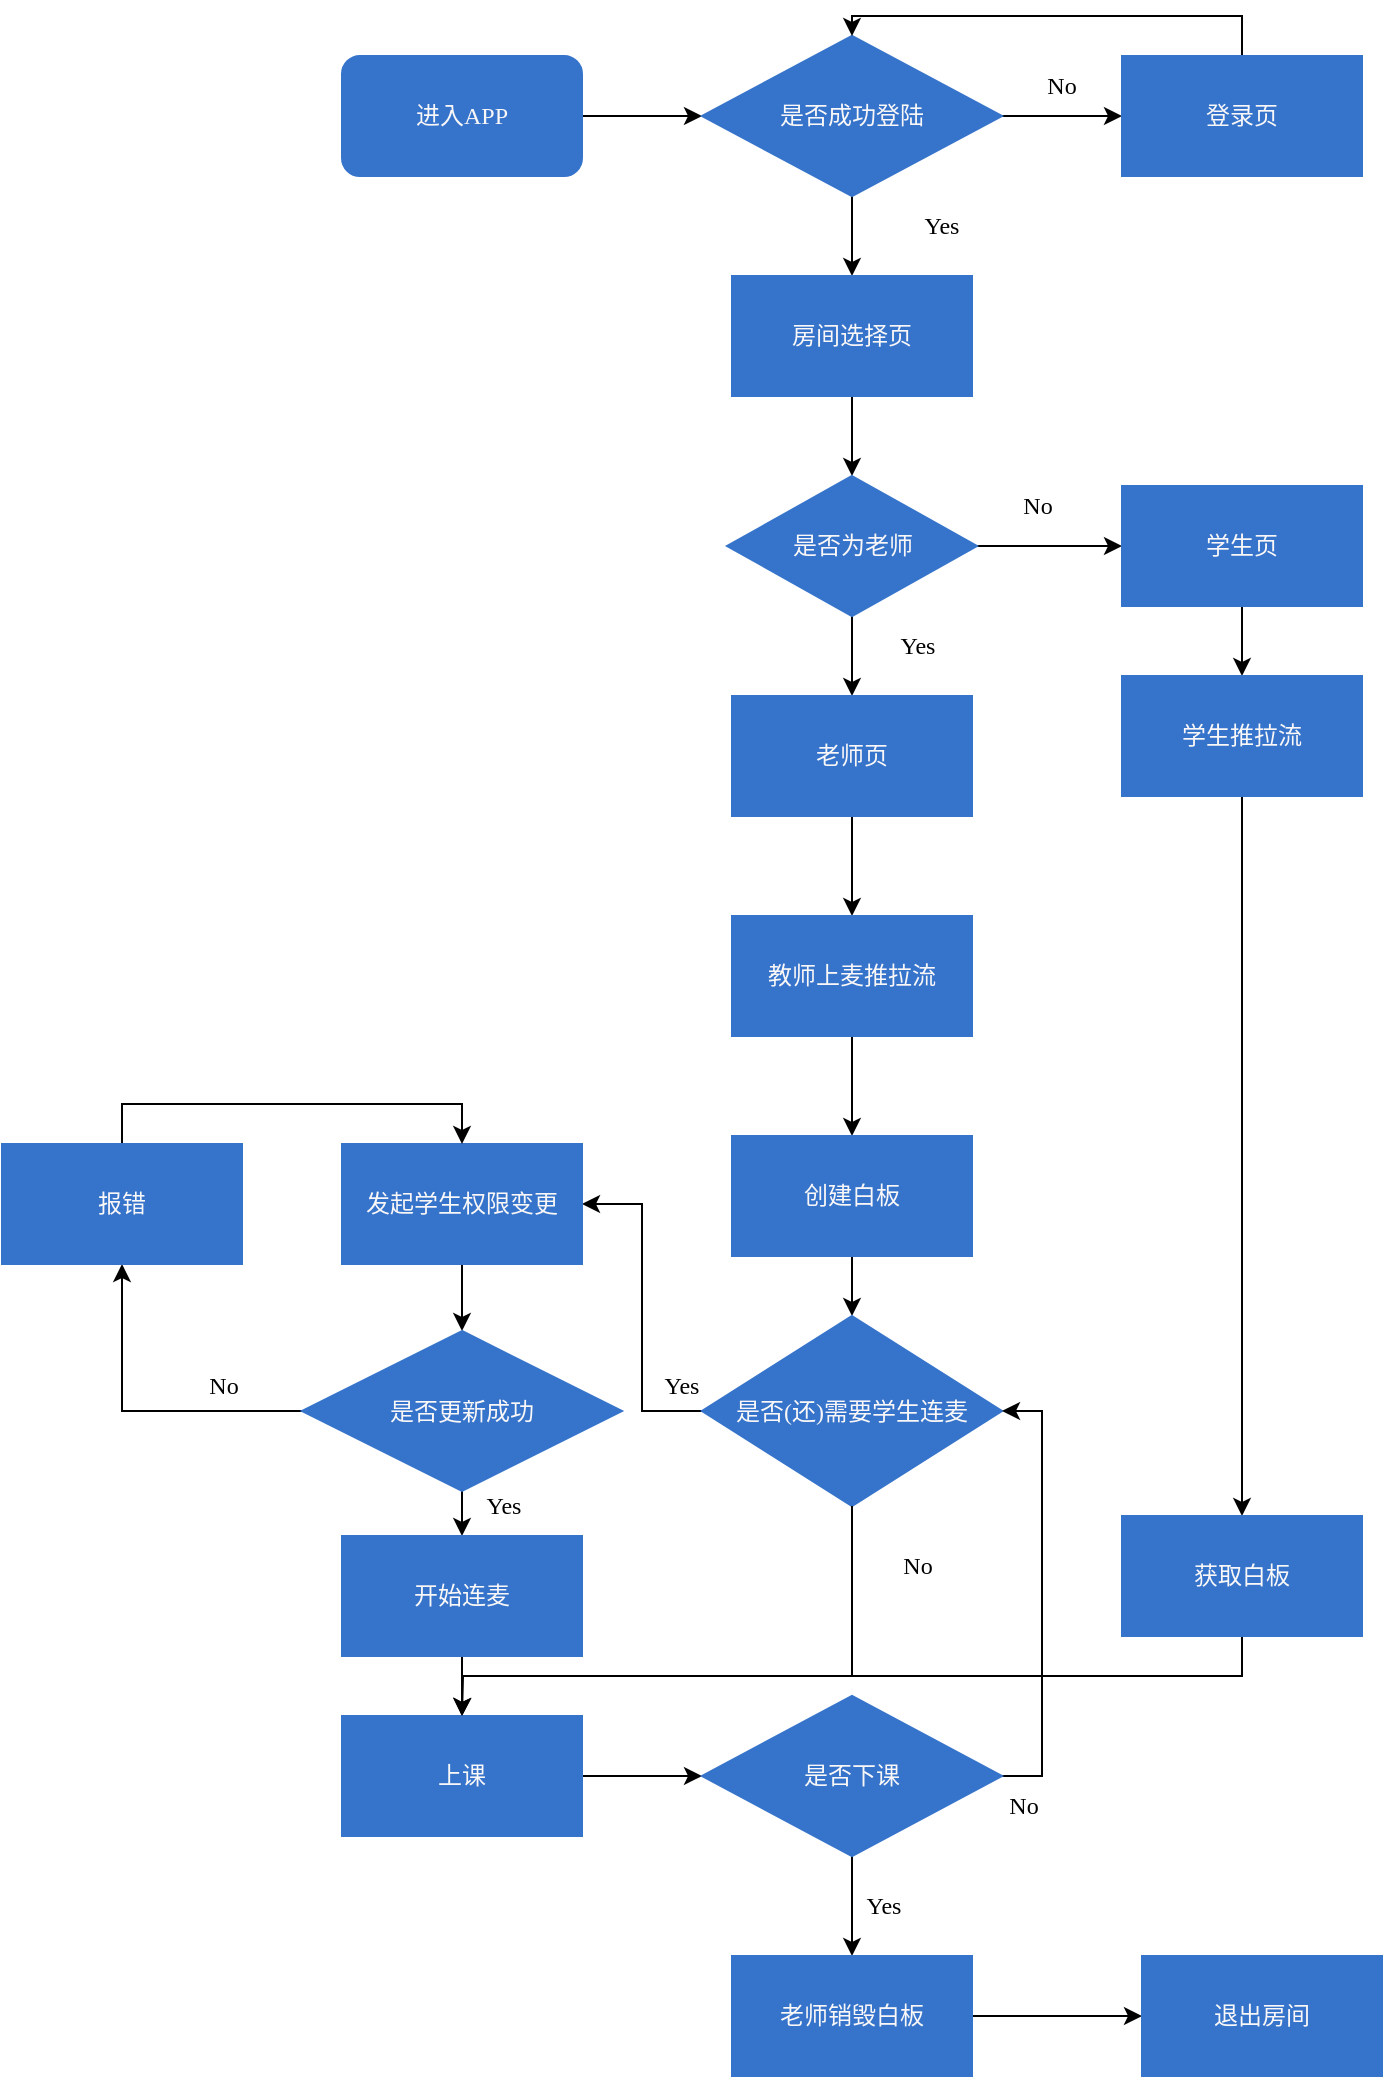 <mxfile version="20.5.3" type="github" pages="11">
  <diagram id="C5RBs43oDa-KdzZeNtuy" name="Page-1">
    <mxGraphModel dx="821" dy="546" grid="1" gridSize="10" guides="1" tooltips="1" connect="1" arrows="1" fold="1" page="1" pageScale="1" pageWidth="827" pageHeight="1169" math="0" shadow="0">
      <root>
        <mxCell id="WIyWlLk6GJQsqaUBKTNV-0" />
        <mxCell id="WIyWlLk6GJQsqaUBKTNV-1" parent="WIyWlLk6GJQsqaUBKTNV-0" />
        <mxCell id="eKrBfIXzhirlMtOJaVZw-24" style="edgeStyle=orthogonalEdgeStyle;rounded=0;orthogonalLoop=1;jettySize=auto;html=1;exitX=1;exitY=0.5;exitDx=0;exitDy=0;entryX=0;entryY=0.5;entryDx=0;entryDy=0;fontFamily=PingFang SC;" parent="WIyWlLk6GJQsqaUBKTNV-1" source="eKrBfIXzhirlMtOJaVZw-3" target="eKrBfIXzhirlMtOJaVZw-4" edge="1">
          <mxGeometry relative="1" as="geometry" />
        </mxCell>
        <mxCell id="eKrBfIXzhirlMtOJaVZw-3" value="进入APP" style="rounded=1;whiteSpace=wrap;html=1;fontFamily=PingFang SC;strokeColor=#3674CB;fillColor=#3674CB;fontColor=#F9F7F7;" parent="WIyWlLk6GJQsqaUBKTNV-1" vertex="1">
          <mxGeometry x="199" y="110" width="120" height="60" as="geometry" />
        </mxCell>
        <mxCell id="eKrBfIXzhirlMtOJaVZw-25" style="edgeStyle=orthogonalEdgeStyle;rounded=0;orthogonalLoop=1;jettySize=auto;html=1;exitX=1;exitY=0.5;exitDx=0;exitDy=0;entryX=0;entryY=0.5;entryDx=0;entryDy=0;fontFamily=PingFang SC;" parent="WIyWlLk6GJQsqaUBKTNV-1" source="eKrBfIXzhirlMtOJaVZw-4" target="eKrBfIXzhirlMtOJaVZw-5" edge="1">
          <mxGeometry relative="1" as="geometry" />
        </mxCell>
        <mxCell id="eKrBfIXzhirlMtOJaVZw-27" style="edgeStyle=orthogonalEdgeStyle;rounded=0;orthogonalLoop=1;jettySize=auto;html=1;exitX=0.5;exitY=1;exitDx=0;exitDy=0;entryX=0.5;entryY=0;entryDx=0;entryDy=0;fontFamily=PingFang SC;" parent="WIyWlLk6GJQsqaUBKTNV-1" source="eKrBfIXzhirlMtOJaVZw-4" target="eKrBfIXzhirlMtOJaVZw-6" edge="1">
          <mxGeometry relative="1" as="geometry" />
        </mxCell>
        <mxCell id="eKrBfIXzhirlMtOJaVZw-4" value="是否成功登陆" style="rhombus;whiteSpace=wrap;html=1;fontFamily=PingFang SC;strokeColor=#3674CB;fillColor=#3674CB;fontColor=#F9F7F7;" parent="WIyWlLk6GJQsqaUBKTNV-1" vertex="1">
          <mxGeometry x="379" y="100" width="150" height="80" as="geometry" />
        </mxCell>
        <mxCell id="eKrBfIXzhirlMtOJaVZw-26" style="edgeStyle=orthogonalEdgeStyle;rounded=0;orthogonalLoop=1;jettySize=auto;html=1;exitX=0.5;exitY=0;exitDx=0;exitDy=0;entryX=0.5;entryY=0;entryDx=0;entryDy=0;fontFamily=PingFang SC;" parent="WIyWlLk6GJQsqaUBKTNV-1" source="eKrBfIXzhirlMtOJaVZw-5" target="eKrBfIXzhirlMtOJaVZw-4" edge="1">
          <mxGeometry relative="1" as="geometry" />
        </mxCell>
        <mxCell id="eKrBfIXzhirlMtOJaVZw-5" value="登录页" style="shape=process;whiteSpace=wrap;html=1;backgroundOutline=1;fontFamily=PingFang SC;strokeColor=#3674CB;fillColor=#3674CB;fontColor=#F9F7F7;" parent="WIyWlLk6GJQsqaUBKTNV-1" vertex="1">
          <mxGeometry x="589" y="110" width="120" height="60" as="geometry" />
        </mxCell>
        <mxCell id="eKrBfIXzhirlMtOJaVZw-28" style="edgeStyle=orthogonalEdgeStyle;rounded=0;orthogonalLoop=1;jettySize=auto;html=1;exitX=0.5;exitY=1;exitDx=0;exitDy=0;entryX=0.5;entryY=0;entryDx=0;entryDy=0;fontFamily=PingFang SC;" parent="WIyWlLk6GJQsqaUBKTNV-1" source="eKrBfIXzhirlMtOJaVZw-6" target="eKrBfIXzhirlMtOJaVZw-7" edge="1">
          <mxGeometry relative="1" as="geometry" />
        </mxCell>
        <mxCell id="eKrBfIXzhirlMtOJaVZw-6" value="房间选择页" style="shape=process;whiteSpace=wrap;html=1;backgroundOutline=1;fontFamily=PingFang SC;strokeColor=#3674CB;fillColor=#3674CB;fontColor=#F9F7F7;" parent="WIyWlLk6GJQsqaUBKTNV-1" vertex="1">
          <mxGeometry x="394" y="220" width="120" height="60" as="geometry" />
        </mxCell>
        <mxCell id="eKrBfIXzhirlMtOJaVZw-29" style="edgeStyle=orthogonalEdgeStyle;rounded=0;orthogonalLoop=1;jettySize=auto;html=1;exitX=1;exitY=0.5;exitDx=0;exitDy=0;fontFamily=PingFang SC;" parent="WIyWlLk6GJQsqaUBKTNV-1" source="eKrBfIXzhirlMtOJaVZw-7" target="eKrBfIXzhirlMtOJaVZw-10" edge="1">
          <mxGeometry relative="1" as="geometry" />
        </mxCell>
        <mxCell id="eKrBfIXzhirlMtOJaVZw-31" style="edgeStyle=orthogonalEdgeStyle;rounded=0;orthogonalLoop=1;jettySize=auto;html=1;exitX=0.5;exitY=1;exitDx=0;exitDy=0;entryX=0.5;entryY=0;entryDx=0;entryDy=0;fontFamily=PingFang SC;" parent="WIyWlLk6GJQsqaUBKTNV-1" source="eKrBfIXzhirlMtOJaVZw-7" target="eKrBfIXzhirlMtOJaVZw-11" edge="1">
          <mxGeometry relative="1" as="geometry" />
        </mxCell>
        <mxCell id="eKrBfIXzhirlMtOJaVZw-7" value="是否为老师" style="rhombus;whiteSpace=wrap;html=1;fontFamily=PingFang SC;strokeColor=#3674CB;fillColor=#3674CB;fontColor=#F9F7F7;" parent="WIyWlLk6GJQsqaUBKTNV-1" vertex="1">
          <mxGeometry x="391.5" y="320" width="125" height="70" as="geometry" />
        </mxCell>
        <mxCell id="eKrBfIXzhirlMtOJaVZw-30" style="edgeStyle=orthogonalEdgeStyle;rounded=0;orthogonalLoop=1;jettySize=auto;html=1;exitX=0.5;exitY=1;exitDx=0;exitDy=0;entryX=0.5;entryY=0;entryDx=0;entryDy=0;fontFamily=PingFang SC;" parent="WIyWlLk6GJQsqaUBKTNV-1" source="eKrBfIXzhirlMtOJaVZw-10" target="eKrBfIXzhirlMtOJaVZw-13" edge="1">
          <mxGeometry relative="1" as="geometry" />
        </mxCell>
        <mxCell id="eKrBfIXzhirlMtOJaVZw-10" value="学生页" style="shape=process;whiteSpace=wrap;html=1;backgroundOutline=1;fontFamily=PingFang SC;strokeColor=#3674CB;fillColor=#3674CB;fontColor=#F9F7F7;" parent="WIyWlLk6GJQsqaUBKTNV-1" vertex="1">
          <mxGeometry x="589" y="325" width="120" height="60" as="geometry" />
        </mxCell>
        <mxCell id="eKrBfIXzhirlMtOJaVZw-32" style="edgeStyle=orthogonalEdgeStyle;rounded=0;orthogonalLoop=1;jettySize=auto;html=1;exitX=0.5;exitY=1;exitDx=0;exitDy=0;entryX=0.5;entryY=0;entryDx=0;entryDy=0;fontFamily=PingFang SC;" parent="WIyWlLk6GJQsqaUBKTNV-1" source="eKrBfIXzhirlMtOJaVZw-11" target="eKrBfIXzhirlMtOJaVZw-12" edge="1">
          <mxGeometry relative="1" as="geometry" />
        </mxCell>
        <mxCell id="eKrBfIXzhirlMtOJaVZw-11" value="老师页" style="shape=process;whiteSpace=wrap;html=1;backgroundOutline=1;fontFamily=PingFang SC;strokeColor=#3674CB;fillColor=#3674CB;fontColor=#F9F7F7;" parent="WIyWlLk6GJQsqaUBKTNV-1" vertex="1">
          <mxGeometry x="394" y="430" width="120" height="60" as="geometry" />
        </mxCell>
        <mxCell id="eKrBfIXzhirlMtOJaVZw-33" style="edgeStyle=orthogonalEdgeStyle;rounded=0;orthogonalLoop=1;jettySize=auto;html=1;exitX=0.5;exitY=1;exitDx=0;exitDy=0;entryX=0.5;entryY=0;entryDx=0;entryDy=0;fontFamily=PingFang SC;" parent="WIyWlLk6GJQsqaUBKTNV-1" source="eKrBfIXzhirlMtOJaVZw-12" target="eKrBfIXzhirlMtOJaVZw-14" edge="1">
          <mxGeometry relative="1" as="geometry">
            <mxPoint x="456" y="630" as="targetPoint" />
          </mxGeometry>
        </mxCell>
        <mxCell id="eKrBfIXzhirlMtOJaVZw-12" value="教师上麦推拉流" style="rounded=0;whiteSpace=wrap;html=1;fontFamily=PingFang SC;strokeColor=#3674CB;fillColor=#3674CB;fontColor=#F9F7F7;" parent="WIyWlLk6GJQsqaUBKTNV-1" vertex="1">
          <mxGeometry x="394" y="540" width="120" height="60" as="geometry" />
        </mxCell>
        <mxCell id="eKrBfIXzhirlMtOJaVZw-37" style="edgeStyle=orthogonalEdgeStyle;rounded=0;orthogonalLoop=1;jettySize=auto;html=1;exitX=0.5;exitY=1;exitDx=0;exitDy=0;fontFamily=PingFang SC;" parent="WIyWlLk6GJQsqaUBKTNV-1" source="eKrBfIXzhirlMtOJaVZw-13" target="eKrBfIXzhirlMtOJaVZw-15" edge="1">
          <mxGeometry relative="1" as="geometry" />
        </mxCell>
        <mxCell id="eKrBfIXzhirlMtOJaVZw-13" value="学生推拉流" style="rounded=0;whiteSpace=wrap;html=1;fontFamily=PingFang SC;strokeColor=#3674CB;fillColor=#3674CB;fontColor=#F9F7F7;" parent="WIyWlLk6GJQsqaUBKTNV-1" vertex="1">
          <mxGeometry x="589" y="420" width="120" height="60" as="geometry" />
        </mxCell>
        <mxCell id="eKrBfIXzhirlMtOJaVZw-39" style="edgeStyle=orthogonalEdgeStyle;rounded=0;orthogonalLoop=1;jettySize=auto;html=1;exitX=0.5;exitY=1;exitDx=0;exitDy=0;entryX=0.5;entryY=0;entryDx=0;entryDy=0;fontFamily=PingFang SC;" parent="WIyWlLk6GJQsqaUBKTNV-1" source="eKrBfIXzhirlMtOJaVZw-14" target="eKrBfIXzhirlMtOJaVZw-16" edge="1">
          <mxGeometry relative="1" as="geometry" />
        </mxCell>
        <mxCell id="eKrBfIXzhirlMtOJaVZw-14" value="创建白板" style="rounded=0;whiteSpace=wrap;html=1;fontFamily=PingFang SC;strokeColor=#3674CB;fillColor=#3674CB;fontColor=#F9F7F7;" parent="WIyWlLk6GJQsqaUBKTNV-1" vertex="1">
          <mxGeometry x="394" y="650" width="120" height="60" as="geometry" />
        </mxCell>
        <mxCell id="eKrBfIXzhirlMtOJaVZw-48" style="edgeStyle=orthogonalEdgeStyle;rounded=0;orthogonalLoop=1;jettySize=auto;html=1;exitX=0.5;exitY=1;exitDx=0;exitDy=0;fontFamily=PingFang SC;" parent="WIyWlLk6GJQsqaUBKTNV-1" source="eKrBfIXzhirlMtOJaVZw-15" edge="1">
          <mxGeometry relative="1" as="geometry">
            <mxPoint x="259" y="940" as="targetPoint" />
          </mxGeometry>
        </mxCell>
        <mxCell id="eKrBfIXzhirlMtOJaVZw-15" value="获取白板" style="rounded=0;whiteSpace=wrap;html=1;fontFamily=PingFang SC;strokeColor=#3674CB;fillColor=#3674CB;fontColor=#F9F7F7;" parent="WIyWlLk6GJQsqaUBKTNV-1" vertex="1">
          <mxGeometry x="589" y="840" width="120" height="60" as="geometry" />
        </mxCell>
        <mxCell id="eKrBfIXzhirlMtOJaVZw-63" style="edgeStyle=orthogonalEdgeStyle;rounded=0;orthogonalLoop=1;jettySize=auto;html=1;exitX=0;exitY=0.5;exitDx=0;exitDy=0;entryX=1;entryY=0.5;entryDx=0;entryDy=0;fontFamily=PingFang SC;" parent="WIyWlLk6GJQsqaUBKTNV-1" source="eKrBfIXzhirlMtOJaVZw-16" target="eKrBfIXzhirlMtOJaVZw-17" edge="1">
          <mxGeometry relative="1" as="geometry" />
        </mxCell>
        <mxCell id="eKrBfIXzhirlMtOJaVZw-16" value="是否(还)需要学生连麦" style="rhombus;whiteSpace=wrap;html=1;fontFamily=PingFang SC;strokeColor=#3674CB;fillColor=#3674CB;fontColor=#F9F7F7;" parent="WIyWlLk6GJQsqaUBKTNV-1" vertex="1">
          <mxGeometry x="379" y="740" width="150" height="95" as="geometry" />
        </mxCell>
        <mxCell id="eKrBfIXzhirlMtOJaVZw-64" style="edgeStyle=orthogonalEdgeStyle;rounded=0;orthogonalLoop=1;jettySize=auto;html=1;exitX=0.5;exitY=1;exitDx=0;exitDy=0;entryX=0.5;entryY=0;entryDx=0;entryDy=0;fontFamily=PingFang SC;" parent="WIyWlLk6GJQsqaUBKTNV-1" source="eKrBfIXzhirlMtOJaVZw-17" target="eKrBfIXzhirlMtOJaVZw-18" edge="1">
          <mxGeometry relative="1" as="geometry" />
        </mxCell>
        <mxCell id="eKrBfIXzhirlMtOJaVZw-17" value="发起学生权限变更" style="rounded=0;whiteSpace=wrap;html=1;fontFamily=PingFang SC;strokeColor=#3674CB;fillColor=#3674CB;fontColor=#F9F7F7;" parent="WIyWlLk6GJQsqaUBKTNV-1" vertex="1">
          <mxGeometry x="199" y="654" width="120" height="60" as="geometry" />
        </mxCell>
        <mxCell id="eKrBfIXzhirlMtOJaVZw-43" style="edgeStyle=orthogonalEdgeStyle;rounded=0;orthogonalLoop=1;jettySize=auto;html=1;exitX=0;exitY=0.5;exitDx=0;exitDy=0;fontFamily=PingFang SC;" parent="WIyWlLk6GJQsqaUBKTNV-1" source="eKrBfIXzhirlMtOJaVZw-18" target="eKrBfIXzhirlMtOJaVZw-19" edge="1">
          <mxGeometry relative="1" as="geometry" />
        </mxCell>
        <mxCell id="eKrBfIXzhirlMtOJaVZw-44" style="edgeStyle=orthogonalEdgeStyle;rounded=0;orthogonalLoop=1;jettySize=auto;html=1;exitX=0.5;exitY=1;exitDx=0;exitDy=0;entryX=0.5;entryY=0;entryDx=0;entryDy=0;fontFamily=PingFang SC;" parent="WIyWlLk6GJQsqaUBKTNV-1" source="eKrBfIXzhirlMtOJaVZw-18" target="eKrBfIXzhirlMtOJaVZw-65" edge="1">
          <mxGeometry relative="1" as="geometry">
            <mxPoint x="259" y="860" as="targetPoint" />
          </mxGeometry>
        </mxCell>
        <mxCell id="eKrBfIXzhirlMtOJaVZw-45" style="edgeStyle=orthogonalEdgeStyle;rounded=0;orthogonalLoop=1;jettySize=auto;html=1;exitX=0.5;exitY=0;exitDx=0;exitDy=0;entryX=0.5;entryY=0;entryDx=0;entryDy=0;fontFamily=PingFang SC;" parent="WIyWlLk6GJQsqaUBKTNV-1" source="eKrBfIXzhirlMtOJaVZw-19" target="eKrBfIXzhirlMtOJaVZw-17" edge="1">
          <mxGeometry relative="1" as="geometry" />
        </mxCell>
        <mxCell id="eKrBfIXzhirlMtOJaVZw-19" value="报错" style="rounded=0;whiteSpace=wrap;html=1;fontFamily=PingFang SC;strokeColor=#3674CB;fillColor=#3674CB;fontColor=#F9F7F7;" parent="WIyWlLk6GJQsqaUBKTNV-1" vertex="1">
          <mxGeometry x="29" y="654" width="120" height="60" as="geometry" />
        </mxCell>
        <mxCell id="eKrBfIXzhirlMtOJaVZw-46" style="edgeStyle=orthogonalEdgeStyle;rounded=0;orthogonalLoop=1;jettySize=auto;html=1;exitX=1;exitY=0.5;exitDx=0;exitDy=0;fontFamily=PingFang SC;" parent="WIyWlLk6GJQsqaUBKTNV-1" source="eKrBfIXzhirlMtOJaVZw-20" target="eKrBfIXzhirlMtOJaVZw-21" edge="1">
          <mxGeometry relative="1" as="geometry" />
        </mxCell>
        <mxCell id="eKrBfIXzhirlMtOJaVZw-20" value="上课" style="rounded=0;whiteSpace=wrap;html=1;fontFamily=PingFang SC;strokeColor=#3674CB;fillColor=#3674CB;fontColor=#F9F7F7;" parent="WIyWlLk6GJQsqaUBKTNV-1" vertex="1">
          <mxGeometry x="199" y="940" width="120" height="60" as="geometry" />
        </mxCell>
        <mxCell id="eKrBfIXzhirlMtOJaVZw-47" style="edgeStyle=orthogonalEdgeStyle;rounded=0;orthogonalLoop=1;jettySize=auto;html=1;exitX=0.5;exitY=1;exitDx=0;exitDy=0;entryX=0.5;entryY=0;entryDx=0;entryDy=0;fontFamily=PingFang SC;" parent="WIyWlLk6GJQsqaUBKTNV-1" source="eKrBfIXzhirlMtOJaVZw-21" target="eKrBfIXzhirlMtOJaVZw-22" edge="1">
          <mxGeometry relative="1" as="geometry" />
        </mxCell>
        <mxCell id="eKrBfIXzhirlMtOJaVZw-67" style="edgeStyle=orthogonalEdgeStyle;rounded=0;orthogonalLoop=1;jettySize=auto;html=1;exitX=1;exitY=0.5;exitDx=0;exitDy=0;entryX=1;entryY=0.5;entryDx=0;entryDy=0;fontFamily=PingFang SC;" parent="WIyWlLk6GJQsqaUBKTNV-1" source="eKrBfIXzhirlMtOJaVZw-21" target="eKrBfIXzhirlMtOJaVZw-16" edge="1">
          <mxGeometry relative="1" as="geometry" />
        </mxCell>
        <mxCell id="eKrBfIXzhirlMtOJaVZw-21" value="是否下课" style="rhombus;whiteSpace=wrap;html=1;fontFamily=PingFang SC;strokeColor=#3674CB;fillColor=#3674CB;fontColor=#F9F7F7;" parent="WIyWlLk6GJQsqaUBKTNV-1" vertex="1">
          <mxGeometry x="379" y="930" width="150" height="80" as="geometry" />
        </mxCell>
        <mxCell id="eKrBfIXzhirlMtOJaVZw-49" style="edgeStyle=orthogonalEdgeStyle;rounded=0;orthogonalLoop=1;jettySize=auto;html=1;entryX=0;entryY=0.5;entryDx=0;entryDy=0;fontFamily=PingFang SC;" parent="WIyWlLk6GJQsqaUBKTNV-1" source="eKrBfIXzhirlMtOJaVZw-22" target="eKrBfIXzhirlMtOJaVZw-23" edge="1">
          <mxGeometry relative="1" as="geometry" />
        </mxCell>
        <mxCell id="eKrBfIXzhirlMtOJaVZw-22" value="老师销毁白板" style="rounded=0;whiteSpace=wrap;html=1;fontFamily=PingFang SC;strokeColor=#3674CB;fillColor=#3674CB;fontColor=#F9F7F7;" parent="WIyWlLk6GJQsqaUBKTNV-1" vertex="1">
          <mxGeometry x="394" y="1060" width="120" height="60" as="geometry" />
        </mxCell>
        <mxCell id="eKrBfIXzhirlMtOJaVZw-23" value="退出房间" style="rounded=0;whiteSpace=wrap;html=1;fontFamily=PingFang SC;strokeColor=#3674CB;fillColor=#3674CB;fontColor=#F9F7F7;" parent="WIyWlLk6GJQsqaUBKTNV-1" vertex="1">
          <mxGeometry x="599" y="1060" width="120" height="60" as="geometry" />
        </mxCell>
        <mxCell id="eKrBfIXzhirlMtOJaVZw-18" value="是否更新成功" style="rhombus;whiteSpace=wrap;html=1;fontFamily=PingFang SC;strokeColor=#3674CB;fillColor=#3674CB;fontColor=#F9F7F7;" parent="WIyWlLk6GJQsqaUBKTNV-1" vertex="1">
          <mxGeometry x="179" y="747.5" width="160" height="80" as="geometry" />
        </mxCell>
        <mxCell id="eKrBfIXzhirlMtOJaVZw-66" style="edgeStyle=orthogonalEdgeStyle;rounded=0;orthogonalLoop=1;jettySize=auto;html=1;exitX=0.5;exitY=1;exitDx=0;exitDy=0;entryX=0.5;entryY=0;entryDx=0;entryDy=0;fontFamily=PingFang SC;" parent="WIyWlLk6GJQsqaUBKTNV-1" source="eKrBfIXzhirlMtOJaVZw-65" target="eKrBfIXzhirlMtOJaVZw-20" edge="1">
          <mxGeometry relative="1" as="geometry" />
        </mxCell>
        <mxCell id="eKrBfIXzhirlMtOJaVZw-65" value="开始连麦" style="rounded=0;whiteSpace=wrap;html=1;fontFamily=PingFang SC;strokeColor=#3674CB;fillColor=#3674CB;fontColor=#F9F7F7;" parent="WIyWlLk6GJQsqaUBKTNV-1" vertex="1">
          <mxGeometry x="199" y="850" width="120" height="60" as="geometry" />
        </mxCell>
        <mxCell id="eKrBfIXzhirlMtOJaVZw-69" value="No" style="text;html=1;strokeColor=none;fillColor=none;align=center;verticalAlign=middle;whiteSpace=wrap;rounded=0;fontFamily=PingFang SC;" parent="WIyWlLk6GJQsqaUBKTNV-1" vertex="1">
          <mxGeometry x="529" y="110" width="60" height="30" as="geometry" />
        </mxCell>
        <mxCell id="eKrBfIXzhirlMtOJaVZw-70" value="Yes" style="text;html=1;strokeColor=none;fillColor=none;align=center;verticalAlign=middle;whiteSpace=wrap;rounded=0;fontFamily=PingFang SC;" parent="WIyWlLk6GJQsqaUBKTNV-1" vertex="1">
          <mxGeometry x="469" y="180" width="60" height="30" as="geometry" />
        </mxCell>
        <mxCell id="eKrBfIXzhirlMtOJaVZw-71" value="Yes" style="text;html=1;strokeColor=none;fillColor=none;align=center;verticalAlign=middle;whiteSpace=wrap;rounded=0;fontFamily=PingFang SC;" parent="WIyWlLk6GJQsqaUBKTNV-1" vertex="1">
          <mxGeometry x="456.5" y="390" width="60" height="30" as="geometry" />
        </mxCell>
        <mxCell id="eKrBfIXzhirlMtOJaVZw-72" value="Yes" style="text;html=1;strokeColor=none;fillColor=none;align=center;verticalAlign=middle;whiteSpace=wrap;rounded=0;fontFamily=PingFang SC;" parent="WIyWlLk6GJQsqaUBKTNV-1" vertex="1">
          <mxGeometry x="339" y="760" width="60" height="30" as="geometry" />
        </mxCell>
        <mxCell id="eKrBfIXzhirlMtOJaVZw-74" value="" style="endArrow=none;html=1;rounded=0;fontFamily=PingFang SC;" parent="WIyWlLk6GJQsqaUBKTNV-1" target="eKrBfIXzhirlMtOJaVZw-16" edge="1">
          <mxGeometry width="50" height="50" relative="1" as="geometry">
            <mxPoint x="454" y="920" as="sourcePoint" />
            <mxPoint x="260" y="670" as="targetPoint" />
          </mxGeometry>
        </mxCell>
        <mxCell id="eKrBfIXzhirlMtOJaVZw-76" value="Yes" style="text;html=1;strokeColor=none;fillColor=none;align=center;verticalAlign=middle;whiteSpace=wrap;rounded=0;fontFamily=PingFang SC;" parent="WIyWlLk6GJQsqaUBKTNV-1" vertex="1">
          <mxGeometry x="250" y="820" width="60" height="30" as="geometry" />
        </mxCell>
        <mxCell id="eKrBfIXzhirlMtOJaVZw-77" value="Yes" style="text;html=1;strokeColor=none;fillColor=none;align=center;verticalAlign=middle;whiteSpace=wrap;rounded=0;fontFamily=PingFang SC;" parent="WIyWlLk6GJQsqaUBKTNV-1" vertex="1">
          <mxGeometry x="440" y="1020" width="60" height="30" as="geometry" />
        </mxCell>
        <mxCell id="eKrBfIXzhirlMtOJaVZw-78" value="No" style="text;html=1;strokeColor=none;fillColor=none;align=center;verticalAlign=middle;whiteSpace=wrap;rounded=0;fontFamily=PingFang SC;" parent="WIyWlLk6GJQsqaUBKTNV-1" vertex="1">
          <mxGeometry x="516.5" y="320" width="60" height="30" as="geometry" />
        </mxCell>
        <mxCell id="eKrBfIXzhirlMtOJaVZw-79" value="No" style="text;html=1;strokeColor=none;fillColor=none;align=center;verticalAlign=middle;whiteSpace=wrap;rounded=0;fontFamily=PingFang SC;" parent="WIyWlLk6GJQsqaUBKTNV-1" vertex="1">
          <mxGeometry x="456.5" y="850" width="60" height="30" as="geometry" />
        </mxCell>
        <mxCell id="eKrBfIXzhirlMtOJaVZw-83" value="No" style="text;html=1;strokeColor=none;fillColor=none;align=center;verticalAlign=middle;whiteSpace=wrap;rounded=0;fontFamily=PingFang SC;" parent="WIyWlLk6GJQsqaUBKTNV-1" vertex="1">
          <mxGeometry x="510" y="970" width="60" height="30" as="geometry" />
        </mxCell>
        <mxCell id="eKrBfIXzhirlMtOJaVZw-84" value="No" style="text;html=1;strokeColor=none;fillColor=none;align=center;verticalAlign=middle;whiteSpace=wrap;rounded=0;fontFamily=PingFang SC;" parent="WIyWlLk6GJQsqaUBKTNV-1" vertex="1">
          <mxGeometry x="110" y="760" width="60" height="30" as="geometry" />
        </mxCell>
      </root>
    </mxGraphModel>
  </diagram>
  <diagram id="fG49GtrSOWLP6hkgYwkY" name="账号系统">
    <mxGraphModel dx="821" dy="509" grid="1" gridSize="10" guides="1" tooltips="1" connect="1" arrows="1" fold="1" page="1" pageScale="1" pageWidth="827" pageHeight="1169" math="0" shadow="0">
      <root>
        <mxCell id="0" />
        <mxCell id="1" parent="0" />
        <mxCell id="7EgwgHsVR4QVGyzwLxLX-5" style="edgeStyle=orthogonalEdgeStyle;rounded=0;orthogonalLoop=1;jettySize=auto;html=1;entryX=0;entryY=0.5;entryDx=0;entryDy=0;startArrow=none;startFill=0;" edge="1" parent="1" source="7EgwgHsVR4QVGyzwLxLX-1" target="7EgwgHsVR4QVGyzwLxLX-2">
          <mxGeometry relative="1" as="geometry">
            <Array as="points">
              <mxPoint x="190" y="160" />
              <mxPoint x="190" y="110" />
            </Array>
          </mxGeometry>
        </mxCell>
        <mxCell id="7EgwgHsVR4QVGyzwLxLX-6" style="edgeStyle=orthogonalEdgeStyle;rounded=0;orthogonalLoop=1;jettySize=auto;html=1;exitX=1;exitY=0.5;exitDx=0;exitDy=0;entryX=0;entryY=0.5;entryDx=0;entryDy=0;startArrow=none;startFill=0;" edge="1" parent="1" source="7EgwgHsVR4QVGyzwLxLX-1" target="7EgwgHsVR4QVGyzwLxLX-3">
          <mxGeometry relative="1" as="geometry" />
        </mxCell>
        <mxCell id="7EgwgHsVR4QVGyzwLxLX-1" value="自建账号系统" style="rounded=0;whiteSpace=wrap;html=1;" vertex="1" parent="1">
          <mxGeometry x="60" y="130" width="110" height="60" as="geometry" />
        </mxCell>
        <mxCell id="7EgwgHsVR4QVGyzwLxLX-7" style="edgeStyle=orthogonalEdgeStyle;rounded=0;orthogonalLoop=1;jettySize=auto;html=1;exitX=1;exitY=0.5;exitDx=0;exitDy=0;startArrow=none;startFill=0;" edge="1" parent="1" source="7EgwgHsVR4QVGyzwLxLX-2">
          <mxGeometry relative="1" as="geometry">
            <mxPoint x="430" y="110" as="targetPoint" />
          </mxGeometry>
        </mxCell>
        <mxCell id="7EgwgHsVR4QVGyzwLxLX-2" value="用户名/手机号" style="rounded=0;whiteSpace=wrap;html=1;" vertex="1" parent="1">
          <mxGeometry x="210" y="80" width="120" height="60" as="geometry" />
        </mxCell>
        <mxCell id="7EgwgHsVR4QVGyzwLxLX-4" style="edgeStyle=orthogonalEdgeStyle;rounded=0;orthogonalLoop=1;jettySize=auto;html=1;entryX=0.5;entryY=1;entryDx=0;entryDy=0;startArrow=classic;startFill=1;" edge="1" parent="1" source="7EgwgHsVR4QVGyzwLxLX-3" target="7EgwgHsVR4QVGyzwLxLX-2">
          <mxGeometry relative="1" as="geometry" />
        </mxCell>
        <mxCell id="7EgwgHsVR4QVGyzwLxLX-3" value="密码" style="rounded=0;whiteSpace=wrap;html=1;" vertex="1" parent="1">
          <mxGeometry x="210" y="170" width="120" height="60" as="geometry" />
        </mxCell>
        <mxCell id="7EgwgHsVR4QVGyzwLxLX-10" style="edgeStyle=orthogonalEdgeStyle;rounded=0;orthogonalLoop=1;jettySize=auto;html=1;exitX=1;exitY=0.5;exitDx=0;exitDy=0;startArrow=none;startFill=0;" edge="1" parent="1" source="7EgwgHsVR4QVGyzwLxLX-8">
          <mxGeometry relative="1" as="geometry">
            <mxPoint x="620" y="110" as="targetPoint" />
          </mxGeometry>
        </mxCell>
        <mxCell id="7EgwgHsVR4QVGyzwLxLX-8" value="RTC userid" style="rounded=0;whiteSpace=wrap;html=1;" vertex="1" parent="1">
          <mxGeometry x="430" y="80" width="120" height="60" as="geometry" />
        </mxCell>
        <mxCell id="7EgwgHsVR4QVGyzwLxLX-9" value="映射" style="text;html=1;align=center;verticalAlign=middle;resizable=0;points=[];autosize=1;strokeColor=none;fillColor=none;" vertex="1" parent="1">
          <mxGeometry x="360" y="80" width="50" height="30" as="geometry" />
        </mxCell>
        <mxCell id="7EgwgHsVR4QVGyzwLxLX-11" value="进入RTC 房间" style="rounded=0;whiteSpace=wrap;html=1;" vertex="1" parent="1">
          <mxGeometry x="620" y="80" width="110" height="60" as="geometry" />
        </mxCell>
      </root>
    </mxGraphModel>
  </diagram>
  <diagram id="tO1FgqskHXUD7t-ioenx" name="录像管理">
    <mxGraphModel dx="1793" dy="642" grid="1" gridSize="10" guides="1" tooltips="1" connect="1" arrows="1" fold="1" page="1" pageScale="1" pageWidth="827" pageHeight="1169" math="0" shadow="0">
      <root>
        <mxCell id="0" />
        <mxCell id="1" parent="0" />
        <mxCell id="cI-DoDc7aYWCstfe8ojQ-64" style="edgeStyle=orthogonalEdgeStyle;rounded=0;orthogonalLoop=1;jettySize=auto;html=1;exitX=0;exitY=0.5;exitDx=0;exitDy=0;entryX=1;entryY=0.5;entryDx=0;entryDy=0;startArrow=classic;startFill=1;endArrow=none;endFill=0;fontFamily=PingFang SC;" edge="1" parent="1" source="cI-DoDc7aYWCstfe8ojQ-25" target="cI-DoDc7aYWCstfe8ojQ-62">
          <mxGeometry relative="1" as="geometry" />
        </mxCell>
        <mxCell id="cI-DoDc7aYWCstfe8ojQ-25" value="" style="swimlane;startSize=0;fillColor=#CCFFFF;fontFamily=PingFang SC;dashed=1;" vertex="1" parent="1">
          <mxGeometry x="100" y="150" width="160" height="260" as="geometry" />
        </mxCell>
        <mxCell id="cI-DoDc7aYWCstfe8ojQ-26" value="TRTC 房间" style="text;html=1;align=center;verticalAlign=middle;resizable=0;points=[];autosize=1;strokeColor=none;fillColor=none;fontFamily=PingFang SC;" vertex="1" parent="cI-DoDc7aYWCstfe8ojQ-25">
          <mxGeometry x="5" y="10" width="80" height="30" as="geometry" />
        </mxCell>
        <mxCell id="cI-DoDc7aYWCstfe8ojQ-24" value="学生C" style="rounded=0;whiteSpace=wrap;html=1;fontFamily=PingFang SC;" vertex="1" parent="cI-DoDc7aYWCstfe8ojQ-25">
          <mxGeometry x="20" y="170" width="120" height="30" as="geometry" />
        </mxCell>
        <mxCell id="cI-DoDc7aYWCstfe8ojQ-23" value="学生B" style="rounded=0;whiteSpace=wrap;html=1;fontFamily=PingFang SC;" vertex="1" parent="cI-DoDc7aYWCstfe8ojQ-25">
          <mxGeometry x="20" y="130" width="120" height="30" as="geometry" />
        </mxCell>
        <mxCell id="cI-DoDc7aYWCstfe8ojQ-22" value="学生A" style="rounded=0;whiteSpace=wrap;html=1;fontFamily=PingFang SC;" vertex="1" parent="cI-DoDc7aYWCstfe8ojQ-25">
          <mxGeometry x="20" y="87" width="120" height="30" as="geometry" />
        </mxCell>
        <mxCell id="cI-DoDc7aYWCstfe8ojQ-21" value="老师" style="rounded=0;whiteSpace=wrap;html=1;fontFamily=PingFang SC;" vertex="1" parent="cI-DoDc7aYWCstfe8ojQ-25">
          <mxGeometry x="20" y="45" width="120" height="30" as="geometry" />
        </mxCell>
        <mxCell id="cI-DoDc7aYWCstfe8ojQ-78" value="屏幕分享、白板等" style="rounded=0;whiteSpace=wrap;html=1;fontFamily=PingFang SC;" vertex="1" parent="cI-DoDc7aYWCstfe8ojQ-25">
          <mxGeometry x="20" y="210" width="120" height="30" as="geometry" />
        </mxCell>
        <mxCell id="cI-DoDc7aYWCstfe8ojQ-40" value="" style="swimlane;startSize=0;fontFamily=PingFang SC;dashed=1;" vertex="1" parent="1">
          <mxGeometry x="360" y="190" width="140" height="155" as="geometry" />
        </mxCell>
        <mxCell id="cI-DoDc7aYWCstfe8ojQ-43" value="云直播后台" style="text;html=1;align=center;verticalAlign=middle;resizable=0;points=[];autosize=1;strokeColor=none;fillColor=none;fontFamily=PingFang SC;" vertex="1" parent="cI-DoDc7aYWCstfe8ojQ-40">
          <mxGeometry x="9" width="80" height="30" as="geometry" />
        </mxCell>
        <mxCell id="cI-DoDc7aYWCstfe8ojQ-44" value="单流录制&amp;nbsp;" style="rounded=0;whiteSpace=wrap;html=1;fontFamily=PingFang SC;" vertex="1" parent="cI-DoDc7aYWCstfe8ojQ-40">
          <mxGeometry x="10" y="50" width="120" height="30" as="geometry" />
        </mxCell>
        <mxCell id="cI-DoDc7aYWCstfe8ojQ-45" value="混流录制" style="rounded=0;whiteSpace=wrap;html=1;fontFamily=PingFang SC;" vertex="1" parent="cI-DoDc7aYWCstfe8ojQ-40">
          <mxGeometry x="9" y="109" width="120" height="30" as="geometry" />
        </mxCell>
        <mxCell id="cI-DoDc7aYWCstfe8ojQ-47" value="" style="swimlane;startSize=0;fontFamily=PingFang SC;dashed=1;" vertex="1" parent="1">
          <mxGeometry x="550" y="190" width="140" height="160" as="geometry" />
        </mxCell>
        <mxCell id="cI-DoDc7aYWCstfe8ojQ-50" value="混合流录像文件" style="rounded=0;whiteSpace=wrap;html=1;fontFamily=PingFang SC;" vertex="1" parent="cI-DoDc7aYWCstfe8ojQ-47">
          <mxGeometry x="10" y="110" width="120" height="30" as="geometry" />
        </mxCell>
        <mxCell id="cI-DoDc7aYWCstfe8ojQ-66" value="老师流录像文件&lt;br&gt;学生A流录像文件&lt;br&gt;学生B流录像文件&lt;br&gt;......" style="rounded=0;whiteSpace=wrap;html=1;fontFamily=PingFang SC;" vertex="1" parent="cI-DoDc7aYWCstfe8ojQ-47">
          <mxGeometry x="10" y="31" width="120" height="70" as="geometry" />
        </mxCell>
        <mxCell id="cI-DoDc7aYWCstfe8ojQ-48" value="云点播" style="text;html=1;align=center;verticalAlign=middle;resizable=0;points=[];autosize=1;strokeColor=none;fillColor=none;fontFamily=PingFang SC;" vertex="1" parent="cI-DoDc7aYWCstfe8ojQ-47">
          <mxGeometry x="15" width="60" height="30" as="geometry" />
        </mxCell>
        <mxCell id="cI-DoDc7aYWCstfe8ojQ-92" value="看回放" style="text;html=1;strokeColor=none;fillColor=none;align=center;verticalAlign=middle;whiteSpace=wrap;rounded=0;dashed=1;fontFamily=PingFang SC;" vertex="1" parent="cI-DoDc7aYWCstfe8ojQ-47">
          <mxGeometry x="135" y="53" width="60" height="30" as="geometry" />
        </mxCell>
        <mxCell id="cI-DoDc7aYWCstfe8ojQ-56" value="" style="endArrow=classic;html=1;rounded=0;exitX=1;exitY=0.5;exitDx=0;exitDy=0;entryX=0;entryY=0.25;entryDx=0;entryDy=0;strokeColor=#3674CB;fontFamily=PingFang SC;" edge="1" parent="1" source="cI-DoDc7aYWCstfe8ojQ-21" target="cI-DoDc7aYWCstfe8ojQ-44">
          <mxGeometry width="50" height="50" relative="1" as="geometry">
            <mxPoint x="340" y="300" as="sourcePoint" />
            <mxPoint x="390" y="250" as="targetPoint" />
          </mxGeometry>
        </mxCell>
        <mxCell id="cI-DoDc7aYWCstfe8ojQ-57" value="" style="endArrow=classic;html=1;rounded=0;exitX=1;exitY=0.25;exitDx=0;exitDy=0;entryX=0;entryY=0.25;entryDx=0;entryDy=0;strokeColor=#3674CB;fontFamily=PingFang SC;" edge="1" parent="1" source="cI-DoDc7aYWCstfe8ojQ-22" target="cI-DoDc7aYWCstfe8ojQ-44">
          <mxGeometry width="50" height="50" relative="1" as="geometry">
            <mxPoint x="250" y="220" as="sourcePoint" />
            <mxPoint x="379" y="262.5" as="targetPoint" />
          </mxGeometry>
        </mxCell>
        <mxCell id="cI-DoDc7aYWCstfe8ojQ-58" value="" style="endArrow=classic;html=1;rounded=0;exitX=1;exitY=0.5;exitDx=0;exitDy=0;entryX=0;entryY=0.25;entryDx=0;entryDy=0;strokeColor=#3674CB;fontFamily=PingFang SC;" edge="1" parent="1" source="cI-DoDc7aYWCstfe8ojQ-23" target="cI-DoDc7aYWCstfe8ojQ-44">
          <mxGeometry width="50" height="50" relative="1" as="geometry">
            <mxPoint x="260" y="230" as="sourcePoint" />
            <mxPoint x="389" y="272.5" as="targetPoint" />
          </mxGeometry>
        </mxCell>
        <mxCell id="cI-DoDc7aYWCstfe8ojQ-59" value="" style="endArrow=classic;html=1;rounded=0;exitX=1;exitY=0.5;exitDx=0;exitDy=0;entryX=0;entryY=0.5;entryDx=0;entryDy=0;strokeColor=#3674CB;fontFamily=PingFang SC;" edge="1" parent="1" source="cI-DoDc7aYWCstfe8ojQ-24" target="cI-DoDc7aYWCstfe8ojQ-44">
          <mxGeometry width="50" height="50" relative="1" as="geometry">
            <mxPoint x="270" y="240" as="sourcePoint" />
            <mxPoint x="370" y="240" as="targetPoint" />
          </mxGeometry>
        </mxCell>
        <mxCell id="cI-DoDc7aYWCstfe8ojQ-62" value="老师点击上课" style="rounded=0;whiteSpace=wrap;html=1;fontFamily=PingFang SC;" vertex="1" parent="1">
          <mxGeometry x="-60" y="265" width="120" height="30" as="geometry" />
        </mxCell>
        <mxCell id="cI-DoDc7aYWCstfe8ojQ-69" style="edgeStyle=orthogonalEdgeStyle;rounded=0;orthogonalLoop=1;jettySize=auto;html=1;exitX=0;exitY=0.5;exitDx=0;exitDy=0;entryX=1;entryY=0.5;entryDx=0;entryDy=0;startArrow=classic;startFill=1;endArrow=none;endFill=0;fillColor=#f8cecc;strokeColor=#b85450;fontFamily=PingFang SC;" edge="1" parent="1" source="cI-DoDc7aYWCstfe8ojQ-45" target="cI-DoDc7aYWCstfe8ojQ-21">
          <mxGeometry relative="1" as="geometry" />
        </mxCell>
        <mxCell id="cI-DoDc7aYWCstfe8ojQ-70" style="edgeStyle=orthogonalEdgeStyle;rounded=0;orthogonalLoop=1;jettySize=auto;html=1;exitX=0;exitY=0.5;exitDx=0;exitDy=0;entryX=1;entryY=0.5;entryDx=0;entryDy=0;startArrow=classic;startFill=1;endArrow=none;endFill=0;fillColor=#f8cecc;strokeColor=#b85450;fontFamily=PingFang SC;" edge="1" parent="1" source="cI-DoDc7aYWCstfe8ojQ-45" target="cI-DoDc7aYWCstfe8ojQ-22">
          <mxGeometry relative="1" as="geometry" />
        </mxCell>
        <mxCell id="cI-DoDc7aYWCstfe8ojQ-71" style="edgeStyle=orthogonalEdgeStyle;rounded=0;orthogonalLoop=1;jettySize=auto;html=1;exitX=0;exitY=0.5;exitDx=0;exitDy=0;entryX=1;entryY=0.5;entryDx=0;entryDy=0;startArrow=classic;startFill=1;endArrow=none;endFill=0;fillColor=#f8cecc;strokeColor=#b85450;fontFamily=PingFang SC;" edge="1" parent="1" source="cI-DoDc7aYWCstfe8ojQ-45" target="cI-DoDc7aYWCstfe8ojQ-23">
          <mxGeometry relative="1" as="geometry" />
        </mxCell>
        <mxCell id="cI-DoDc7aYWCstfe8ojQ-72" style="edgeStyle=orthogonalEdgeStyle;rounded=0;orthogonalLoop=1;jettySize=auto;html=1;exitX=0;exitY=0.5;exitDx=0;exitDy=0;entryX=1;entryY=0.5;entryDx=0;entryDy=0;startArrow=classic;startFill=1;endArrow=none;endFill=0;fillColor=#f8cecc;strokeColor=#b85450;fontFamily=PingFang SC;" edge="1" parent="1" source="cI-DoDc7aYWCstfe8ojQ-45" target="cI-DoDc7aYWCstfe8ojQ-24">
          <mxGeometry relative="1" as="geometry" />
        </mxCell>
        <mxCell id="cI-DoDc7aYWCstfe8ojQ-74" style="edgeStyle=orthogonalEdgeStyle;rounded=0;orthogonalLoop=1;jettySize=auto;html=1;exitX=0;exitY=0.5;exitDx=0;exitDy=0;entryX=1;entryY=0.5;entryDx=0;entryDy=0;startArrow=classic;startFill=1;endArrow=none;endFill=0;strokeColor=#b85450;fillColor=#f8cecc;fontFamily=PingFang SC;" edge="1" parent="1" source="cI-DoDc7aYWCstfe8ojQ-50" target="cI-DoDc7aYWCstfe8ojQ-45">
          <mxGeometry relative="1" as="geometry" />
        </mxCell>
        <mxCell id="cI-DoDc7aYWCstfe8ojQ-75" style="edgeStyle=orthogonalEdgeStyle;rounded=0;orthogonalLoop=1;jettySize=auto;html=1;exitX=0;exitY=0.5;exitDx=0;exitDy=0;entryX=1;entryY=0.5;entryDx=0;entryDy=0;startArrow=classic;startFill=1;endArrow=none;endFill=0;strokeColor=#3674CB;fontFamily=PingFang SC;" edge="1" parent="1" source="cI-DoDc7aYWCstfe8ojQ-66" target="cI-DoDc7aYWCstfe8ojQ-44">
          <mxGeometry relative="1" as="geometry" />
        </mxCell>
        <mxCell id="cI-DoDc7aYWCstfe8ojQ-80" style="edgeStyle=orthogonalEdgeStyle;rounded=0;orthogonalLoop=1;jettySize=auto;html=1;exitX=0;exitY=0.5;exitDx=0;exitDy=0;entryX=1;entryY=0.5;entryDx=0;entryDy=0;fontFamily=PingFang SC;startArrow=classic;startFill=1;endArrow=none;endFill=0;strokeColor=#b85450;fillColor=#f8cecc;" edge="1" parent="1" source="cI-DoDc7aYWCstfe8ojQ-45" target="cI-DoDc7aYWCstfe8ojQ-78">
          <mxGeometry relative="1" as="geometry" />
        </mxCell>
        <mxCell id="cI-DoDc7aYWCstfe8ojQ-81" value="" style="endArrow=classic;html=1;rounded=0;exitX=1;exitY=0.5;exitDx=0;exitDy=0;strokeColor=#3674CB;fontFamily=PingFang SC;" edge="1" parent="1" source="cI-DoDc7aYWCstfe8ojQ-78">
          <mxGeometry width="50" height="50" relative="1" as="geometry">
            <mxPoint x="250" y="345" as="sourcePoint" />
            <mxPoint x="370" y="250" as="targetPoint" />
          </mxGeometry>
        </mxCell>
        <mxCell id="cI-DoDc7aYWCstfe8ojQ-82" value="家长" style="rounded=0;whiteSpace=wrap;html=1;fontFamily=PingFang SC;" vertex="1" parent="1">
          <mxGeometry x="755" y="210" width="120" height="30" as="geometry" />
        </mxCell>
        <mxCell id="cI-DoDc7aYWCstfe8ojQ-90" value="" style="edgeStyle=orthogonalEdgeStyle;rounded=0;orthogonalLoop=1;jettySize=auto;html=1;fontFamily=PingFang SC;startArrow=none;startFill=0;endArrow=classic;endFill=1;strokeColor=#000000;exitX=0;exitY=0.5;exitDx=0;exitDy=0;" edge="1" parent="1" source="cI-DoDc7aYWCstfe8ojQ-86">
          <mxGeometry relative="1" as="geometry">
            <mxPoint x="690" y="270" as="targetPoint" />
            <Array as="points" />
          </mxGeometry>
        </mxCell>
        <mxCell id="cI-DoDc7aYWCstfe8ojQ-84" value="学生" style="rounded=0;whiteSpace=wrap;html=1;fontFamily=PingFang SC;" vertex="1" parent="1">
          <mxGeometry x="755" y="255" width="120" height="30" as="geometry" />
        </mxCell>
        <mxCell id="cI-DoDc7aYWCstfe8ojQ-85" value="老师" style="rounded=0;whiteSpace=wrap;html=1;fontFamily=PingFang SC;" vertex="1" parent="1">
          <mxGeometry x="755" y="300" width="120" height="30" as="geometry" />
        </mxCell>
        <mxCell id="cI-DoDc7aYWCstfe8ojQ-86" value="" style="swimlane;startSize=0;dashed=1;fontFamily=PingFang SC;fillColor=default;fillStyle=hatch;gradientColor=#ffffff;gradientDirection=north;" vertex="1" parent="1">
          <mxGeometry x="740" y="180" width="150" height="180" as="geometry" />
        </mxCell>
        <mxCell id="cI-DoDc7aYWCstfe8ojQ-88" value="观众" style="text;html=1;align=center;verticalAlign=middle;resizable=0;points=[];autosize=1;strokeColor=none;fillColor=none;fontFamily=PingFang SC;" vertex="1" parent="cI-DoDc7aYWCstfe8ojQ-86">
          <mxGeometry x="15" y="-5" width="50" height="30" as="geometry" />
        </mxCell>
      </root>
    </mxGraphModel>
  </diagram>
  <diagram id="Z_AYze4DpaVGqHEBZ285" name="教材管理">
    <mxGraphModel dx="821" dy="546" grid="1" gridSize="10" guides="1" tooltips="1" connect="1" arrows="1" fold="1" page="1" pageScale="1" pageWidth="827" pageHeight="1169" math="0" shadow="0">
      <root>
        <mxCell id="0" />
        <mxCell id="1" parent="0" />
        <mxCell id="5JqxVVouNaOIb45-fQJA-17" value="" style="rounded=0;whiteSpace=wrap;html=1;shadow=0;fillStyle=auto;fontFamily=PingFang SC;strokeColor=none;fillColor=#DBE2EF;gradientDirection=north;" vertex="1" parent="1">
          <mxGeometry x="320" y="103" width="160" height="330" as="geometry" />
        </mxCell>
        <mxCell id="3pQUMmuM5Od0HDUaDG1w-13" style="edgeStyle=orthogonalEdgeStyle;rounded=0;orthogonalLoop=1;jettySize=auto;html=1;exitX=1;exitY=0.5;exitDx=0;exitDy=0;fontFamily=PingFang SC;startArrow=none;startFill=0;endArrow=classic;endFill=1;strokeColor=#000000;entryX=0;entryY=0.5;entryDx=0;entryDy=0;" edge="1" parent="1" source="3pQUMmuM5Od0HDUaDG1w-3" target="3pQUMmuM5Od0HDUaDG1w-12">
          <mxGeometry relative="1" as="geometry">
            <mxPoint x="530" y="260" as="targetPoint" />
            <Array as="points">
              <mxPoint x="530" y="155" />
              <mxPoint x="530" y="294" />
              <mxPoint x="550" y="294" />
            </Array>
          </mxGeometry>
        </mxCell>
        <mxCell id="5JqxVVouNaOIb45-fQJA-7" style="edgeStyle=orthogonalEdgeStyle;rounded=0;orthogonalLoop=1;jettySize=auto;html=1;exitX=0.5;exitY=1;exitDx=0;exitDy=0;entryX=0.5;entryY=0;entryDx=0;entryDy=0;fontFamily=PingFang SC;startArrow=none;startFill=0;endArrow=classic;endFill=1;strokeColor=#000000;" edge="1" parent="1" source="3pQUMmuM5Od0HDUaDG1w-3" target="5JqxVVouNaOIb45-fQJA-9">
          <mxGeometry relative="1" as="geometry">
            <mxPoint x="390" y="320" as="targetPoint" />
          </mxGeometry>
        </mxCell>
        <mxCell id="3pQUMmuM5Od0HDUaDG1w-3" value="COS存储桶" style="rounded=0;whiteSpace=wrap;html=1;shadow=0;fillStyle=hatch;fontFamily=PingFang SC;strokeColor=default;fillColor=default;gradientColor=#ffffff;gradientDirection=north;" vertex="1" parent="1">
          <mxGeometry x="340" y="133" width="120" height="45" as="geometry" />
        </mxCell>
        <mxCell id="3pQUMmuM5Od0HDUaDG1w-9" style="edgeStyle=orthogonalEdgeStyle;rounded=0;orthogonalLoop=1;jettySize=auto;html=1;exitX=1;exitY=0.5;exitDx=0;exitDy=0;fontFamily=PingFang SC;startArrow=none;startFill=0;endArrow=classic;endFill=1;strokeColor=#000000;entryX=0;entryY=0.5;entryDx=0;entryDy=0;" edge="1" parent="1" source="3pQUMmuM5Od0HDUaDG1w-4" target="3pQUMmuM5Od0HDUaDG1w-3">
          <mxGeometry relative="1" as="geometry">
            <mxPoint x="340" y="140" as="targetPoint" />
            <Array as="points">
              <mxPoint x="290" y="288" />
              <mxPoint x="290" y="155" />
              <mxPoint x="340" y="155" />
            </Array>
          </mxGeometry>
        </mxCell>
        <mxCell id="3pQUMmuM5Od0HDUaDG1w-4" value="" style="rounded=0;whiteSpace=wrap;html=1;shadow=0;fillStyle=auto;fontFamily=PingFang SC;strokeColor=default;fillColor=#3D3D3D;gradientColor=none;gradientDirection=north;" vertex="1" parent="1">
          <mxGeometry x="140" y="198" width="130" height="180" as="geometry" />
        </mxCell>
        <mxCell id="3pQUMmuM5Od0HDUaDG1w-5" value="PPT" style="rounded=0;whiteSpace=wrap;html=1;shadow=0;fillStyle=hatch;fontFamily=PingFang SC;strokeColor=default;fillColor=default;gradientColor=#ffffff;gradientDirection=north;" vertex="1" parent="1">
          <mxGeometry x="160" y="208" width="90" height="30" as="geometry" />
        </mxCell>
        <mxCell id="3pQUMmuM5Od0HDUaDG1w-6" value="H5" style="rounded=0;whiteSpace=wrap;html=1;shadow=0;fillStyle=hatch;fontFamily=PingFang SC;strokeColor=default;fillColor=default;gradientColor=#ffffff;gradientDirection=north;" vertex="1" parent="1">
          <mxGeometry x="160" y="253" width="90" height="30" as="geometry" />
        </mxCell>
        <mxCell id="3pQUMmuM5Od0HDUaDG1w-7" value="讲义文档" style="rounded=0;whiteSpace=wrap;html=1;shadow=0;fillStyle=hatch;fontFamily=PingFang SC;strokeColor=default;fillColor=default;gradientColor=#ffffff;gradientDirection=north;" vertex="1" parent="1">
          <mxGeometry x="160" y="294" width="90" height="30" as="geometry" />
        </mxCell>
        <mxCell id="3pQUMmuM5Od0HDUaDG1w-8" value="小视频" style="rounded=0;whiteSpace=wrap;html=1;shadow=0;fillStyle=hatch;fontFamily=PingFang SC;strokeColor=default;fillColor=default;gradientColor=#ffffff;gradientDirection=north;" vertex="1" parent="1">
          <mxGeometry x="160" y="338" width="90" height="30" as="geometry" />
        </mxCell>
        <mxCell id="3pQUMmuM5Od0HDUaDG1w-10" value="上传" style="text;html=1;strokeColor=none;fillColor=none;align=center;verticalAlign=middle;whiteSpace=wrap;rounded=0;shadow=0;fillStyle=hatch;fontFamily=PingFang SC;" vertex="1" parent="1">
          <mxGeometry x="270" y="125" width="60" height="30" as="geometry" />
        </mxCell>
        <mxCell id="3pQUMmuM5Od0HDUaDG1w-12" value="查阅资料模块" style="rounded=0;whiteSpace=wrap;html=1;shadow=0;fillStyle=hatch;fontFamily=PingFang SC;strokeColor=default;fillColor=default;gradientColor=#ffffff;gradientDirection=north;" vertex="1" parent="1">
          <mxGeometry x="563" y="276" width="120" height="36" as="geometry" />
        </mxCell>
        <mxCell id="3pQUMmuM5Od0HDUaDG1w-14" value="分享链接" style="text;html=1;strokeColor=none;fillColor=none;align=center;verticalAlign=middle;whiteSpace=wrap;rounded=0;shadow=0;fillStyle=hatch;fontFamily=PingFang SC;" vertex="1" parent="1">
          <mxGeometry x="480" y="125" width="60" height="30" as="geometry" />
        </mxCell>
        <mxCell id="5JqxVVouNaOIb45-fQJA-11" style="edgeStyle=orthogonalEdgeStyle;rounded=0;orthogonalLoop=1;jettySize=auto;html=1;exitX=0.5;exitY=1;exitDx=0;exitDy=0;fontFamily=PingFang SC;startArrow=none;startFill=0;endArrow=classic;endFill=1;strokeColor=#000000;entryX=0.5;entryY=0;entryDx=0;entryDy=0;" edge="1" parent="1" source="5JqxVVouNaOIb45-fQJA-9" target="5JqxVVouNaOIb45-fQJA-12">
          <mxGeometry relative="1" as="geometry">
            <mxPoint x="400" y="300" as="targetPoint" />
          </mxGeometry>
        </mxCell>
        <mxCell id="5JqxVVouNaOIb45-fQJA-9" value="业务侧" style="rounded=0;whiteSpace=wrap;html=1;shadow=0;fillStyle=hatch;fontFamily=PingFang SC;strokeColor=default;fillColor=default;gradientColor=#ffffff;gradientDirection=north;" vertex="1" parent="1">
          <mxGeometry x="340" y="213" width="120" height="37" as="geometry" />
        </mxCell>
        <mxCell id="5JqxVVouNaOIb45-fQJA-10" value="拉取" style="text;html=1;strokeColor=none;fillColor=none;align=center;verticalAlign=middle;whiteSpace=wrap;rounded=0;shadow=0;fillStyle=hatch;fontFamily=PingFang SC;" vertex="1" parent="1">
          <mxGeometry x="390" y="183" width="60" height="30" as="geometry" />
        </mxCell>
        <mxCell id="5JqxVVouNaOIb45-fQJA-15" style="edgeStyle=orthogonalEdgeStyle;rounded=0;orthogonalLoop=1;jettySize=auto;html=1;exitX=0.5;exitY=1;exitDx=0;exitDy=0;entryX=0.5;entryY=0;entryDx=0;entryDy=0;fontFamily=PingFang SC;startArrow=none;startFill=0;endArrow=classic;endFill=1;strokeColor=#000000;" edge="1" parent="1" source="5JqxVVouNaOIb45-fQJA-12" target="5JqxVVouNaOIb45-fQJA-14">
          <mxGeometry relative="1" as="geometry" />
        </mxCell>
        <mxCell id="5JqxVVouNaOIb45-fQJA-12" value="白板后台" style="rounded=0;whiteSpace=wrap;html=1;shadow=0;fillStyle=hatch;fontFamily=PingFang SC;strokeColor=default;fillColor=default;gradientColor=#ffffff;gradientDirection=north;" vertex="1" parent="1">
          <mxGeometry x="340" y="289" width="120" height="40" as="geometry" />
        </mxCell>
        <mxCell id="5JqxVVouNaOIb45-fQJA-13" value="发起转码" style="text;html=1;strokeColor=none;fillColor=none;align=center;verticalAlign=middle;whiteSpace=wrap;rounded=0;shadow=0;fillStyle=hatch;fontFamily=PingFang SC;" vertex="1" parent="1">
          <mxGeometry x="406" y="260" width="60" height="30" as="geometry" />
        </mxCell>
        <mxCell id="5JqxVVouNaOIb45-fQJA-14" value="白板sdk" style="rounded=0;whiteSpace=wrap;html=1;shadow=0;fillStyle=hatch;fontFamily=PingFang SC;strokeColor=default;fillColor=default;gradientColor=#ffffff;gradientDirection=north;" vertex="1" parent="1">
          <mxGeometry x="340" y="373" width="120" height="35" as="geometry" />
        </mxCell>
        <mxCell id="5JqxVVouNaOIb45-fQJA-16" value="返回结果" style="text;html=1;strokeColor=none;fillColor=none;align=center;verticalAlign=middle;whiteSpace=wrap;rounded=0;shadow=0;fillStyle=hatch;fontFamily=PingFang SC;" vertex="1" parent="1">
          <mxGeometry x="380" y="337" width="111" height="30" as="geometry" />
        </mxCell>
        <mxCell id="5JqxVVouNaOIb45-fQJA-21" value="课堂" style="text;html=1;strokeColor=none;fillColor=none;align=center;verticalAlign=middle;whiteSpace=wrap;rounded=0;shadow=0;fillStyle=auto;fontFamily=PingFang SC;" vertex="1" parent="1">
          <mxGeometry x="320" y="103" width="60" height="30" as="geometry" />
        </mxCell>
      </root>
    </mxGraphModel>
  </diagram>
  <diagram id="xOD7fEbxMxWxGZ0YvRvt" name="教材管理2">
    <mxGraphModel dx="821" dy="509" grid="1" gridSize="10" guides="1" tooltips="1" connect="1" arrows="1" fold="1" page="1" pageScale="1" pageWidth="827" pageHeight="1169" math="0" shadow="0">
      <root>
        <mxCell id="0" />
        <mxCell id="1" parent="0" />
        <mxCell id="UzSdyXTqfFFQsaMP-nSe-18" style="edgeStyle=orthogonalEdgeStyle;rounded=0;orthogonalLoop=1;jettySize=auto;html=1;exitX=1;exitY=0.5;exitDx=0;exitDy=0;fontFamily=PingFang SC;startArrow=none;startFill=0;endArrow=classic;endFill=1;strokeColor=#000000;entryX=0.16;entryY=0.55;entryDx=0;entryDy=0;entryPerimeter=0;" edge="1" parent="1" source="UzSdyXTqfFFQsaMP-nSe-3" target="UzSdyXTqfFFQsaMP-nSe-5">
          <mxGeometry relative="1" as="geometry" />
        </mxCell>
        <mxCell id="UzSdyXTqfFFQsaMP-nSe-3" value="发起业务转码" style="rounded=1;whiteSpace=wrap;html=1;shadow=0;fillStyle=auto;fontFamily=PingFang SC;strokeColor=default;fillColor=#FFFFFF;gradientColor=none;gradientDirection=north;" vertex="1" parent="1">
          <mxGeometry x="60" y="80" width="120" height="60" as="geometry" />
        </mxCell>
        <mxCell id="UzSdyXTqfFFQsaMP-nSe-19" style="edgeStyle=orthogonalEdgeStyle;rounded=0;orthogonalLoop=1;jettySize=auto;html=1;exitX=0.55;exitY=0.95;exitDx=0;exitDy=0;exitPerimeter=0;entryX=0.5;entryY=0;entryDx=0;entryDy=0;fontFamily=PingFang SC;startArrow=none;startFill=0;endArrow=classic;endFill=1;strokeColor=#000000;" edge="1" parent="1" source="UzSdyXTqfFFQsaMP-nSe-5" target="UzSdyXTqfFFQsaMP-nSe-9">
          <mxGeometry relative="1" as="geometry" />
        </mxCell>
        <mxCell id="UzSdyXTqfFFQsaMP-nSe-5" value="任务队列" style="ellipse;shape=cloud;whiteSpace=wrap;html=1;shadow=0;fillStyle=auto;fontFamily=PingFang SC;strokeColor=default;fillColor=#FFFFFF;gradientColor=none;gradientDirection=north;" vertex="1" parent="1">
          <mxGeometry x="280" y="66" width="120" height="80" as="geometry" />
        </mxCell>
        <mxCell id="UzSdyXTqfFFQsaMP-nSe-6" value="" style="swimlane;startSize=0;shadow=0;fillStyle=auto;fontFamily=PingFang SC;strokeColor=default;fillColor=#FFFFFF;gradientColor=none;gradientDirection=north;" vertex="1" parent="1">
          <mxGeometry x="60" y="170" width="320" height="350" as="geometry" />
        </mxCell>
        <mxCell id="UzSdyXTqfFFQsaMP-nSe-8" value="文档转码引擎" style="text;html=1;align=center;verticalAlign=middle;resizable=0;points=[];autosize=1;strokeColor=none;fillColor=none;fontFamily=PingFang SC;" vertex="1" parent="UzSdyXTqfFFQsaMP-nSe-6">
          <mxGeometry x="10" y="10" width="100" height="30" as="geometry" />
        </mxCell>
        <mxCell id="UzSdyXTqfFFQsaMP-nSe-20" style="edgeStyle=orthogonalEdgeStyle;rounded=0;orthogonalLoop=1;jettySize=auto;html=1;exitX=0;exitY=0.5;exitDx=0;exitDy=0;fontFamily=PingFang SC;startArrow=none;startFill=0;endArrow=classic;endFill=1;strokeColor=#000000;" edge="1" parent="UzSdyXTqfFFQsaMP-nSe-6" source="UzSdyXTqfFFQsaMP-nSe-9" target="UzSdyXTqfFFQsaMP-nSe-10">
          <mxGeometry relative="1" as="geometry" />
        </mxCell>
        <mxCell id="UzSdyXTqfFFQsaMP-nSe-21" style="edgeStyle=orthogonalEdgeStyle;rounded=0;orthogonalLoop=1;jettySize=auto;html=1;exitX=1;exitY=0.5;exitDx=0;exitDy=0;fontFamily=PingFang SC;startArrow=none;startFill=0;endArrow=classic;endFill=1;strokeColor=#000000;" edge="1" parent="UzSdyXTqfFFQsaMP-nSe-6" source="UzSdyXTqfFFQsaMP-nSe-9" target="UzSdyXTqfFFQsaMP-nSe-12">
          <mxGeometry relative="1" as="geometry" />
        </mxCell>
        <mxCell id="UzSdyXTqfFFQsaMP-nSe-9" value="转码类型" style="rhombus;whiteSpace=wrap;html=1;shadow=0;fillStyle=auto;fontFamily=PingFang SC;strokeColor=default;fillColor=#FFFFFF;gradientColor=none;gradientDirection=north;" vertex="1" parent="UzSdyXTqfFFQsaMP-nSe-6">
          <mxGeometry x="90" y="30" width="140" height="80" as="geometry" />
        </mxCell>
        <mxCell id="UzSdyXTqfFFQsaMP-nSe-23" style="edgeStyle=orthogonalEdgeStyle;rounded=0;orthogonalLoop=1;jettySize=auto;html=1;exitX=0.5;exitY=1;exitDx=0;exitDy=0;fontFamily=PingFang SC;startArrow=none;startFill=0;endArrow=classic;endFill=1;strokeColor=#000000;" edge="1" parent="UzSdyXTqfFFQsaMP-nSe-6" source="UzSdyXTqfFFQsaMP-nSe-10" target="UzSdyXTqfFFQsaMP-nSe-13">
          <mxGeometry relative="1" as="geometry" />
        </mxCell>
        <mxCell id="UzSdyXTqfFFQsaMP-nSe-10" value="动态转码ppt" style="rounded=0;whiteSpace=wrap;html=1;shadow=0;fillStyle=auto;fontFamily=PingFang SC;strokeColor=default;fillColor=#FFFFFF;gradientColor=none;gradientDirection=north;" vertex="1" parent="UzSdyXTqfFFQsaMP-nSe-6">
          <mxGeometry x="20" y="115" width="100" height="60" as="geometry" />
        </mxCell>
        <mxCell id="UzSdyXTqfFFQsaMP-nSe-22" style="edgeStyle=orthogonalEdgeStyle;rounded=0;orthogonalLoop=1;jettySize=auto;html=1;exitX=0.5;exitY=1;exitDx=0;exitDy=0;entryX=0.5;entryY=0;entryDx=0;entryDy=0;fontFamily=PingFang SC;startArrow=none;startFill=0;endArrow=classic;endFill=1;strokeColor=#000000;" edge="1" parent="UzSdyXTqfFFQsaMP-nSe-6" source="UzSdyXTqfFFQsaMP-nSe-12" target="UzSdyXTqfFFQsaMP-nSe-14">
          <mxGeometry relative="1" as="geometry" />
        </mxCell>
        <mxCell id="UzSdyXTqfFFQsaMP-nSe-12" value="静态转码" style="rounded=0;whiteSpace=wrap;html=1;shadow=0;fillStyle=auto;fontFamily=PingFang SC;strokeColor=default;fillColor=#FFFFFF;gradientColor=none;gradientDirection=north;" vertex="1" parent="UzSdyXTqfFFQsaMP-nSe-6">
          <mxGeometry x="200" y="115" width="100" height="60" as="geometry" />
        </mxCell>
        <mxCell id="UzSdyXTqfFFQsaMP-nSe-24" style="edgeStyle=orthogonalEdgeStyle;rounded=0;orthogonalLoop=1;jettySize=auto;html=1;exitX=0.5;exitY=1;exitDx=0;exitDy=0;fontFamily=PingFang SC;startArrow=none;startFill=0;endArrow=classic;endFill=1;strokeColor=#000000;" edge="1" parent="UzSdyXTqfFFQsaMP-nSe-6" source="UzSdyXTqfFFQsaMP-nSe-13" target="UzSdyXTqfFFQsaMP-nSe-16">
          <mxGeometry relative="1" as="geometry" />
        </mxCell>
        <mxCell id="UzSdyXTqfFFQsaMP-nSe-13" value="H5" style="rounded=0;whiteSpace=wrap;html=1;shadow=0;fillStyle=auto;fontFamily=PingFang SC;strokeColor=default;fillColor=#FFFFFF;gradientColor=none;gradientDirection=north;" vertex="1" parent="UzSdyXTqfFFQsaMP-nSe-6">
          <mxGeometry x="20" y="190" width="100" height="60" as="geometry" />
        </mxCell>
        <mxCell id="UzSdyXTqfFFQsaMP-nSe-25" style="edgeStyle=orthogonalEdgeStyle;rounded=0;orthogonalLoop=1;jettySize=auto;html=1;exitX=0.5;exitY=1;exitDx=0;exitDy=0;entryX=0.5;entryY=0;entryDx=0;entryDy=0;fontFamily=PingFang SC;startArrow=none;startFill=0;endArrow=classic;endFill=1;strokeColor=#000000;" edge="1" parent="UzSdyXTqfFFQsaMP-nSe-6" source="UzSdyXTqfFFQsaMP-nSe-14" target="UzSdyXTqfFFQsaMP-nSe-16">
          <mxGeometry relative="1" as="geometry" />
        </mxCell>
        <mxCell id="UzSdyXTqfFFQsaMP-nSe-14" value="jpg" style="rounded=0;whiteSpace=wrap;html=1;shadow=0;fillStyle=auto;fontFamily=PingFang SC;strokeColor=default;fillColor=#FFFFFF;gradientColor=none;gradientDirection=north;" vertex="1" parent="UzSdyXTqfFFQsaMP-nSe-6">
          <mxGeometry x="200" y="190" width="100" height="60" as="geometry" />
        </mxCell>
        <mxCell id="UzSdyXTqfFFQsaMP-nSe-16" value="上传cos" style="rounded=0;whiteSpace=wrap;html=1;shadow=0;fillStyle=auto;fontFamily=PingFang SC;strokeColor=default;fillColor=#FFFFFF;gradientColor=none;gradientDirection=north;" vertex="1" parent="UzSdyXTqfFFQsaMP-nSe-6">
          <mxGeometry x="110" y="280" width="100" height="60" as="geometry" />
        </mxCell>
        <mxCell id="UzSdyXTqfFFQsaMP-nSe-29" style="edgeStyle=orthogonalEdgeStyle;rounded=0;orthogonalLoop=1;jettySize=auto;html=1;exitX=0.625;exitY=0.2;exitDx=0;exitDy=0;exitPerimeter=0;entryX=0.75;entryY=1;entryDx=0;entryDy=0;fontFamily=PingFang SC;startArrow=none;startFill=0;endArrow=classic;endFill=1;strokeColor=#000000;" edge="1" parent="1" source="UzSdyXTqfFFQsaMP-nSe-17" target="UzSdyXTqfFFQsaMP-nSe-16">
          <mxGeometry relative="1" as="geometry" />
        </mxCell>
        <mxCell id="UzSdyXTqfFFQsaMP-nSe-17" value="COS存储桶" style="ellipse;shape=cloud;whiteSpace=wrap;html=1;shadow=0;fillStyle=auto;fontFamily=PingFang SC;strokeColor=default;fillColor=#FFFFFF;gradientColor=none;gradientDirection=north;" vertex="1" parent="1">
          <mxGeometry x="170" y="545" width="120" height="80" as="geometry" />
        </mxCell>
        <mxCell id="UzSdyXTqfFFQsaMP-nSe-27" style="edgeStyle=orthogonalEdgeStyle;rounded=0;orthogonalLoop=1;jettySize=auto;html=1;exitX=0.25;exitY=1;exitDx=0;exitDy=0;entryX=0.25;entryY=0.25;entryDx=0;entryDy=0;entryPerimeter=0;fontFamily=PingFang SC;startArrow=none;startFill=0;endArrow=classic;endFill=1;strokeColor=#000000;" edge="1" parent="1" source="UzSdyXTqfFFQsaMP-nSe-16" target="UzSdyXTqfFFQsaMP-nSe-17">
          <mxGeometry relative="1" as="geometry" />
        </mxCell>
      </root>
    </mxGraphModel>
  </diagram>
  <diagram id="Xq8fpStsm4L8CwJqw0Xl" name="流管理-音视频">
    <mxGraphModel dx="821" dy="509" grid="1" gridSize="10" guides="1" tooltips="1" connect="1" arrows="1" fold="1" page="1" pageScale="1" pageWidth="827" pageHeight="1169" math="0" shadow="0">
      <root>
        <mxCell id="0" />
        <mxCell id="1" parent="0" />
        <mxCell id="1l_lXqFj2pZ04sZuxEHU-21" style="edgeStyle=orthogonalEdgeStyle;rounded=0;orthogonalLoop=1;jettySize=auto;html=1;exitX=1;exitY=0.5;exitDx=0;exitDy=0;entryX=0;entryY=0.5;entryDx=0;entryDy=0;fontFamily=PingFang SC;startArrow=classicThin;startFill=1;endArrow=classic;endFill=1;strokeColor=#000000;" edge="1" parent="1" source="1l_lXqFj2pZ04sZuxEHU-1" target="1l_lXqFj2pZ04sZuxEHU-3">
          <mxGeometry relative="1" as="geometry" />
        </mxCell>
        <mxCell id="1l_lXqFj2pZ04sZuxEHU-1" value="学生A" style="rounded=0;whiteSpace=wrap;html=1;shadow=0;fillStyle=auto;fontFamily=PingFang SC;strokeColor=default;fillColor=#FFFFFF;gradientColor=none;gradientDirection=north;" vertex="1" parent="1">
          <mxGeometry x="250" y="140" width="70" height="40" as="geometry" />
        </mxCell>
        <mxCell id="1l_lXqFj2pZ04sZuxEHU-20" style="edgeStyle=orthogonalEdgeStyle;rounded=0;orthogonalLoop=1;jettySize=auto;html=1;exitX=1;exitY=0.5;exitDx=0;exitDy=0;entryX=0;entryY=0.5;entryDx=0;entryDy=0;fontFamily=PingFang SC;startArrow=classicThin;startFill=1;endArrow=classic;endFill=1;strokeColor=#000000;" edge="1" parent="1" source="1l_lXqFj2pZ04sZuxEHU-2" target="1l_lXqFj2pZ04sZuxEHU-1">
          <mxGeometry relative="1" as="geometry" />
        </mxCell>
        <mxCell id="1l_lXqFj2pZ04sZuxEHU-23" style="edgeStyle=orthogonalEdgeStyle;rounded=0;orthogonalLoop=1;jettySize=auto;html=1;exitX=0.5;exitY=0;exitDx=0;exitDy=0;entryX=0.5;entryY=0;entryDx=0;entryDy=0;fontFamily=PingFang SC;startArrow=classicThin;startFill=1;endArrow=classic;endFill=1;strokeColor=#000000;" edge="1" parent="1" source="1l_lXqFj2pZ04sZuxEHU-2" target="1l_lXqFj2pZ04sZuxEHU-3">
          <mxGeometry relative="1" as="geometry" />
        </mxCell>
        <mxCell id="1l_lXqFj2pZ04sZuxEHU-2" value="学生B" style="rounded=0;whiteSpace=wrap;html=1;shadow=0;fillStyle=auto;fontFamily=PingFang SC;strokeColor=default;fillColor=#FFFFFF;gradientColor=none;gradientDirection=north;" vertex="1" parent="1">
          <mxGeometry x="130" y="140" width="70" height="40" as="geometry" />
        </mxCell>
        <mxCell id="1l_lXqFj2pZ04sZuxEHU-3" value="学生C" style="rounded=0;whiteSpace=wrap;html=1;shadow=0;fillStyle=auto;fontFamily=PingFang SC;strokeColor=default;fillColor=#FFFFFF;gradientColor=none;gradientDirection=north;" vertex="1" parent="1">
          <mxGeometry x="370" y="140" width="70" height="40" as="geometry" />
        </mxCell>
        <mxCell id="1l_lXqFj2pZ04sZuxEHU-22" style="edgeStyle=orthogonalEdgeStyle;rounded=0;orthogonalLoop=1;jettySize=auto;html=1;exitX=0.5;exitY=0;exitDx=0;exitDy=0;entryX=0.5;entryY=1;entryDx=0;entryDy=0;fontFamily=PingFang SC;startArrow=classicThin;startFill=1;endArrow=classic;endFill=1;strokeColor=#000000;" edge="1" parent="1" source="1l_lXqFj2pZ04sZuxEHU-4" target="1l_lXqFj2pZ04sZuxEHU-1">
          <mxGeometry relative="1" as="geometry" />
        </mxCell>
        <mxCell id="1l_lXqFj2pZ04sZuxEHU-24" style="edgeStyle=orthogonalEdgeStyle;rounded=0;orthogonalLoop=1;jettySize=auto;html=1;exitX=0.5;exitY=0;exitDx=0;exitDy=0;entryX=0.5;entryY=1;entryDx=0;entryDy=0;fontFamily=PingFang SC;startArrow=classicThin;startFill=1;endArrow=classic;endFill=1;strokeColor=#000000;" edge="1" parent="1" source="1l_lXqFj2pZ04sZuxEHU-4" target="1l_lXqFj2pZ04sZuxEHU-2">
          <mxGeometry relative="1" as="geometry" />
        </mxCell>
        <mxCell id="1l_lXqFj2pZ04sZuxEHU-25" style="edgeStyle=orthogonalEdgeStyle;rounded=0;orthogonalLoop=1;jettySize=auto;html=1;exitX=0.5;exitY=0;exitDx=0;exitDy=0;entryX=0.5;entryY=1;entryDx=0;entryDy=0;fontFamily=PingFang SC;startArrow=classicThin;startFill=1;endArrow=classic;endFill=1;strokeColor=#000000;" edge="1" parent="1" source="1l_lXqFj2pZ04sZuxEHU-4" target="1l_lXqFj2pZ04sZuxEHU-3">
          <mxGeometry relative="1" as="geometry" />
        </mxCell>
        <mxCell id="1l_lXqFj2pZ04sZuxEHU-4" value="老师" style="rounded=0;whiteSpace=wrap;html=1;shadow=0;fillStyle=auto;fontFamily=PingFang SC;strokeColor=default;fillColor=#FFFFFF;gradientColor=none;gradientDirection=north;" vertex="1" parent="1">
          <mxGeometry x="250" y="220" width="70" height="40" as="geometry" />
        </mxCell>
        <mxCell id="1l_lXqFj2pZ04sZuxEHU-26" style="edgeStyle=orthogonalEdgeStyle;rounded=0;orthogonalLoop=1;jettySize=auto;html=1;exitX=1;exitY=0.5;exitDx=0;exitDy=0;entryX=0;entryY=0.5;entryDx=0;entryDy=0;fontFamily=PingFang SC;startArrow=classicThin;startFill=1;endArrow=classic;endFill=1;strokeColor=#000000;" edge="1" parent="1">
          <mxGeometry relative="1" as="geometry">
            <mxPoint x="480" y="150" as="sourcePoint" />
            <mxPoint x="530" y="150" as="targetPoint" />
          </mxGeometry>
        </mxCell>
        <mxCell id="1l_lXqFj2pZ04sZuxEHU-27" value="推拉流" style="text;html=1;strokeColor=none;fillColor=none;align=center;verticalAlign=middle;whiteSpace=wrap;rounded=0;shadow=0;fillStyle=auto;fontFamily=PingFang SC;" vertex="1" parent="1">
          <mxGeometry x="526" y="135" width="60" height="30" as="geometry" />
        </mxCell>
        <mxCell id="1l_lXqFj2pZ04sZuxEHU-30" value="点名/连麦" style="text;html=1;strokeColor=none;fillColor=none;align=center;verticalAlign=middle;whiteSpace=wrap;rounded=0;shadow=0;fillStyle=auto;fontFamily=PingFang SC;" vertex="1" parent="1">
          <mxGeometry x="170" y="200" width="60" height="30" as="geometry" />
        </mxCell>
        <mxCell id="1l_lXqFj2pZ04sZuxEHU-31" value="点名/连麦" style="text;html=1;strokeColor=none;fillColor=none;align=center;verticalAlign=middle;whiteSpace=wrap;rounded=0;shadow=0;fillStyle=auto;fontFamily=PingFang SC;" vertex="1" parent="1">
          <mxGeometry x="340" y="200" width="60" height="30" as="geometry" />
        </mxCell>
        <mxCell id="1l_lXqFj2pZ04sZuxEHU-34" value="" style="swimlane;startSize=0;shadow=0;fillStyle=auto;fontFamily=PingFang SC;strokeColor=default;fillColor=#FFFFFF;gradientColor=none;gradientDirection=north;" vertex="1" parent="1">
          <mxGeometry x="120" y="90" width="340" height="180" as="geometry" />
        </mxCell>
        <mxCell id="1l_lXqFj2pZ04sZuxEHU-36" value="教室A" style="text;html=1;strokeColor=none;fillColor=none;align=center;verticalAlign=middle;whiteSpace=wrap;rounded=0;shadow=0;fillStyle=auto;fontFamily=PingFang SC;" vertex="1" parent="1l_lXqFj2pZ04sZuxEHU-34">
          <mxGeometry x="10" width="60" height="30" as="geometry" />
        </mxCell>
      </root>
    </mxGraphModel>
  </diagram>
  <diagram id="k3iXWD4HqtSCOBNhiqV5" name="流管理-白班管理">
    <mxGraphModel dx="821" dy="546" grid="1" gridSize="10" guides="1" tooltips="1" connect="1" arrows="1" fold="1" page="1" pageScale="1" pageWidth="827" pageHeight="1169" math="0" shadow="0">
      <root>
        <mxCell id="0" />
        <mxCell id="1" parent="0" />
        <mxCell id="2GbP3KcWP1StMV1q5Wtr-22" style="edgeStyle=orthogonalEdgeStyle;rounded=0;orthogonalLoop=1;jettySize=auto;html=1;exitX=1;exitY=0.5;exitDx=0;exitDy=0;entryX=0.16;entryY=0.55;entryDx=0;entryDy=0;entryPerimeter=0;fontFamily=PingFang SC;startArrow=none;startFill=0;endArrow=classic;endFill=1;strokeColor=#000000;" edge="1" parent="1" source="KkibwHY8igHCpNLR9-nY-2" target="KkibwHY8igHCpNLR9-nY-3">
          <mxGeometry relative="1" as="geometry" />
        </mxCell>
        <mxCell id="2GbP3KcWP1StMV1q5Wtr-23" style="edgeStyle=orthogonalEdgeStyle;rounded=0;orthogonalLoop=1;jettySize=auto;html=1;exitX=1;exitY=0.5;exitDx=0;exitDy=0;entryX=0.16;entryY=0.55;entryDx=0;entryDy=0;entryPerimeter=0;fontFamily=PingFang SC;startArrow=none;startFill=0;endArrow=classic;endFill=1;strokeColor=#000000;" edge="1" parent="1" source="KkibwHY8igHCpNLR9-nY-2" target="KkibwHY8igHCpNLR9-nY-5">
          <mxGeometry relative="1" as="geometry" />
        </mxCell>
        <mxCell id="KkibwHY8igHCpNLR9-nY-2" value="老师端(含白板）" style="rounded=0;whiteSpace=wrap;html=1;shadow=0;fillStyle=auto;fontFamily=PingFang SC;strokeColor=default;fillColor=#FFFFFF;gradientColor=none;gradientDirection=north;" vertex="1" parent="1">
          <mxGeometry x="120" y="70" width="120" height="40" as="geometry" />
        </mxCell>
        <mxCell id="2GbP3KcWP1StMV1q5Wtr-24" style="edgeStyle=orthogonalEdgeStyle;rounded=0;orthogonalLoop=1;jettySize=auto;html=1;exitX=0.875;exitY=0.5;exitDx=0;exitDy=0;exitPerimeter=0;entryX=0.16;entryY=0.55;entryDx=0;entryDy=0;entryPerimeter=0;fontFamily=PingFang SC;startArrow=none;startFill=0;endArrow=classic;endFill=1;strokeColor=#000000;" edge="1" parent="1" source="KkibwHY8igHCpNLR9-nY-3" target="KkibwHY8igHCpNLR9-nY-6">
          <mxGeometry relative="1" as="geometry" />
        </mxCell>
        <mxCell id="KkibwHY8igHCpNLR9-nY-3" value="白板服务" style="ellipse;shape=cloud;whiteSpace=wrap;html=1;shadow=0;fillStyle=auto;fontFamily=PingFang SC;strokeColor=default;fillColor=#FFFFFF;gradientColor=none;gradientDirection=north;" vertex="1" parent="1">
          <mxGeometry x="290" y="10" width="120" height="80" as="geometry" />
        </mxCell>
        <mxCell id="2GbP3KcWP1StMV1q5Wtr-25" style="edgeStyle=orthogonalEdgeStyle;rounded=0;orthogonalLoop=1;jettySize=auto;html=1;exitX=0.875;exitY=0.5;exitDx=0;exitDy=0;exitPerimeter=0;fontFamily=PingFang SC;startArrow=none;startFill=0;endArrow=classic;endFill=1;strokeColor=#000000;entryX=0.16;entryY=0.55;entryDx=0;entryDy=0;entryPerimeter=0;" edge="1" parent="1" source="KkibwHY8igHCpNLR9-nY-5" target="KkibwHY8igHCpNLR9-nY-6">
          <mxGeometry relative="1" as="geometry">
            <mxPoint x="430" y="120" as="targetPoint" />
          </mxGeometry>
        </mxCell>
        <mxCell id="KkibwHY8igHCpNLR9-nY-5" value="IM后台" style="ellipse;shape=cloud;whiteSpace=wrap;html=1;shadow=0;fillStyle=auto;fontFamily=PingFang SC;strokeColor=default;fillColor=#FFFFFF;gradientColor=none;gradientDirection=north;" vertex="1" parent="1">
          <mxGeometry x="290" y="90" width="120" height="80" as="geometry" />
        </mxCell>
        <mxCell id="KkibwHY8igHCpNLR9-nY-6" value="白板推流" style="ellipse;shape=cloud;whiteSpace=wrap;html=1;shadow=0;fillStyle=auto;fontFamily=PingFang SC;strokeColor=default;fillColor=#FFFFFF;gradientColor=none;gradientDirection=north;" vertex="1" parent="1">
          <mxGeometry x="440" y="50" width="120" height="80" as="geometry" />
        </mxCell>
        <mxCell id="2GbP3KcWP1StMV1q5Wtr-27" style="edgeStyle=orthogonalEdgeStyle;rounded=0;orthogonalLoop=1;jettySize=auto;html=1;exitX=0.16;exitY=0.55;exitDx=0;exitDy=0;exitPerimeter=0;entryX=1;entryY=0.5;entryDx=0;entryDy=0;fontFamily=PingFang SC;startArrow=none;startFill=0;endArrow=classic;endFill=1;strokeColor=#000000;" edge="1" parent="1" source="KkibwHY8igHCpNLR9-nY-7" target="2GbP3KcWP1StMV1q5Wtr-17">
          <mxGeometry relative="1" as="geometry" />
        </mxCell>
        <mxCell id="KkibwHY8igHCpNLR9-nY-7" value="TRTC云端" style="ellipse;shape=cloud;whiteSpace=wrap;html=1;shadow=0;fillStyle=auto;fontFamily=PingFang SC;strokeColor=default;fillColor=#FFFFFF;gradientColor=none;gradientDirection=north;" vertex="1" parent="1">
          <mxGeometry x="438" y="196" width="120" height="80" as="geometry" />
        </mxCell>
        <mxCell id="2GbP3KcWP1StMV1q5Wtr-21" style="edgeStyle=orthogonalEdgeStyle;rounded=0;orthogonalLoop=1;jettySize=auto;html=1;exitX=0.5;exitY=0.5;exitDx=0;exitDy=0;exitPerimeter=0;entryX=0;entryY=0.5;entryDx=0;entryDy=0;fontFamily=PingFang SC;startArrow=none;startFill=0;endArrow=classic;endFill=1;strokeColor=#000000;" edge="1" parent="1" source="2GbP3KcWP1StMV1q5Wtr-6" target="KkibwHY8igHCpNLR9-nY-2">
          <mxGeometry relative="1" as="geometry" />
        </mxCell>
        <mxCell id="2GbP3KcWP1StMV1q5Wtr-6" value="教师" style="shape=umlActor;verticalLabelPosition=bottom;verticalAlign=top;html=1;outlineConnect=0;shadow=0;fillStyle=auto;fontFamily=PingFang SC;strokeColor=default;fillColor=#FFFFFF;gradientColor=none;gradientDirection=north;" vertex="1" parent="1">
          <mxGeometry x="50" y="60" width="30" height="60" as="geometry" />
        </mxCell>
        <mxCell id="2GbP3KcWP1StMV1q5Wtr-11" value="学生" style="shape=umlActor;verticalLabelPosition=bottom;verticalAlign=top;html=1;outlineConnect=0;shadow=0;fillStyle=auto;fontFamily=PingFang SC;strokeColor=default;fillColor=#FFFFFF;gradientColor=none;gradientDirection=north;" vertex="1" parent="1">
          <mxGeometry x="50" y="210" width="30" height="60" as="geometry" />
        </mxCell>
        <mxCell id="2GbP3KcWP1StMV1q5Wtr-13" value="家长" style="shape=umlActor;verticalLabelPosition=bottom;verticalAlign=top;html=1;outlineConnect=0;shadow=0;fillStyle=auto;fontFamily=PingFang SC;strokeColor=default;fillColor=#FFFFFF;gradientColor=none;gradientDirection=north;" vertex="1" parent="1">
          <mxGeometry x="50" y="350" width="30" height="60" as="geometry" />
        </mxCell>
        <mxCell id="2GbP3KcWP1StMV1q5Wtr-28" style="edgeStyle=orthogonalEdgeStyle;rounded=0;orthogonalLoop=1;jettySize=auto;html=1;exitX=0;exitY=0.5;exitDx=0;exitDy=0;entryX=0.5;entryY=0.5;entryDx=0;entryDy=0;entryPerimeter=0;fontFamily=PingFang SC;startArrow=none;startFill=0;endArrow=classic;endFill=1;strokeColor=#000000;" edge="1" parent="1" source="2GbP3KcWP1StMV1q5Wtr-17" target="2GbP3KcWP1StMV1q5Wtr-11">
          <mxGeometry relative="1" as="geometry" />
        </mxCell>
        <mxCell id="2GbP3KcWP1StMV1q5Wtr-17" value="学生端(不含白板）" style="rounded=0;whiteSpace=wrap;html=1;shadow=0;fillStyle=auto;fontFamily=PingFang SC;strokeColor=default;fillColor=#FFFFFF;gradientColor=none;gradientDirection=north;" vertex="1" parent="1">
          <mxGeometry x="120" y="220" width="120" height="40" as="geometry" />
        </mxCell>
        <mxCell id="2GbP3KcWP1StMV1q5Wtr-37" style="edgeStyle=orthogonalEdgeStyle;rounded=0;orthogonalLoop=1;jettySize=auto;html=1;exitX=0;exitY=0.5;exitDx=0;exitDy=0;entryX=0.5;entryY=0.5;entryDx=0;entryDy=0;entryPerimeter=0;fontFamily=PingFang SC;startArrow=none;startFill=0;endArrow=classic;endFill=1;strokeColor=#000000;" edge="1" parent="1" source="2GbP3KcWP1StMV1q5Wtr-18" target="2GbP3KcWP1StMV1q5Wtr-13">
          <mxGeometry relative="1" as="geometry" />
        </mxCell>
        <mxCell id="2GbP3KcWP1StMV1q5Wtr-18" value="播放器" style="rounded=0;whiteSpace=wrap;html=1;shadow=0;fillStyle=auto;fontFamily=PingFang SC;strokeColor=default;fillColor=#FFFFFF;gradientColor=none;gradientDirection=north;" vertex="1" parent="1">
          <mxGeometry x="120" y="360" width="120" height="40" as="geometry" />
        </mxCell>
        <mxCell id="2GbP3KcWP1StMV1q5Wtr-33" style="edgeStyle=orthogonalEdgeStyle;rounded=0;orthogonalLoop=1;jettySize=auto;html=1;exitX=0.16;exitY=0.55;exitDx=0;exitDy=0;exitPerimeter=0;entryX=1;entryY=0.5;entryDx=0;entryDy=0;fontFamily=PingFang SC;startArrow=none;startFill=0;endArrow=classic;endFill=1;strokeColor=#000000;" edge="1" parent="1" source="2GbP3KcWP1StMV1q5Wtr-30" target="2GbP3KcWP1StMV1q5Wtr-18">
          <mxGeometry relative="1" as="geometry" />
        </mxCell>
        <mxCell id="2GbP3KcWP1StMV1q5Wtr-30" value="CDN云直播" style="ellipse;shape=cloud;whiteSpace=wrap;html=1;shadow=0;fillStyle=auto;fontFamily=PingFang SC;strokeColor=default;fillColor=#FFFFFF;gradientColor=none;gradientDirection=north;" vertex="1" parent="1">
          <mxGeometry x="440" y="336" width="120" height="80" as="geometry" />
        </mxCell>
        <mxCell id="2GbP3KcWP1StMV1q5Wtr-34" value="" style="endArrow=classic;html=1;rounded=0;fontFamily=PingFang SC;strokeColor=#000000;" edge="1" parent="1">
          <mxGeometry width="50" height="50" relative="1" as="geometry">
            <mxPoint x="499.5" y="136" as="sourcePoint" />
            <mxPoint x="499.5" y="196" as="targetPoint" />
          </mxGeometry>
        </mxCell>
        <mxCell id="2GbP3KcWP1StMV1q5Wtr-36" value="" style="endArrow=classic;html=1;rounded=0;fontFamily=PingFang SC;strokeColor=#000000;" edge="1" parent="1">
          <mxGeometry width="50" height="50" relative="1" as="geometry">
            <mxPoint x="497.5" y="276" as="sourcePoint" />
            <mxPoint x="497.5" y="336" as="targetPoint" />
          </mxGeometry>
        </mxCell>
        <mxCell id="2GbP3KcWP1StMV1q5Wtr-38" value="云端录制" style="ellipse;shape=cloud;whiteSpace=wrap;html=1;shadow=0;fillStyle=auto;fontFamily=PingFang SC;strokeColor=default;fillColor=#FFFFFF;gradientColor=none;gradientDirection=north;" vertex="1" parent="1">
          <mxGeometry x="438" y="468" width="120" height="80" as="geometry" />
        </mxCell>
        <mxCell id="2GbP3KcWP1StMV1q5Wtr-39" value="" style="endArrow=classic;html=1;rounded=0;fontFamily=PingFang SC;strokeColor=#000000;" edge="1" parent="1">
          <mxGeometry width="50" height="50" relative="1" as="geometry">
            <mxPoint x="499.5" y="414" as="sourcePoint" />
            <mxPoint x="499.5" y="474" as="targetPoint" />
          </mxGeometry>
        </mxCell>
        <mxCell id="2GbP3KcWP1StMV1q5Wtr-42" value="云点播&lt;br&gt;COS" style="whiteSpace=wrap;html=1;aspect=fixed;shadow=0;fillStyle=auto;fontFamily=PingFang SC;strokeColor=default;fillColor=#FFFFFF;gradientColor=none;gradientDirection=north;" vertex="1" parent="1">
          <mxGeometry x="31" y="474" width="68" height="68" as="geometry" />
        </mxCell>
        <mxCell id="2GbP3KcWP1StMV1q5Wtr-46" value="" style="group" vertex="1" connectable="0" parent="1">
          <mxGeometry x="170" y="479" width="140" height="58" as="geometry" />
        </mxCell>
        <mxCell id="2GbP3KcWP1StMV1q5Wtr-41" value="录制文件" style="rounded=0;whiteSpace=wrap;html=1;shadow=0;fillStyle=auto;fontFamily=PingFang SC;strokeColor=default;fillColor=#FFFFFF;gradientColor=none;gradientDirection=north;" vertex="1" parent="2GbP3KcWP1StMV1q5Wtr-46">
          <mxGeometry width="120" height="38" as="geometry" />
        </mxCell>
        <mxCell id="2GbP3KcWP1StMV1q5Wtr-43" value="录制文件" style="rounded=0;whiteSpace=wrap;html=1;shadow=0;fillStyle=auto;fontFamily=PingFang SC;strokeColor=default;fillColor=#FFFFFF;gradientColor=none;gradientDirection=north;" vertex="1" parent="2GbP3KcWP1StMV1q5Wtr-46">
          <mxGeometry x="10" y="10" width="120" height="38" as="geometry" />
        </mxCell>
        <mxCell id="2GbP3KcWP1StMV1q5Wtr-44" value="录制文件" style="rounded=0;whiteSpace=wrap;html=1;shadow=0;fillStyle=auto;fontFamily=PingFang SC;strokeColor=default;fillColor=#FFFFFF;gradientColor=none;gradientDirection=north;" vertex="1" parent="2GbP3KcWP1StMV1q5Wtr-46">
          <mxGeometry x="20" y="20" width="120" height="38" as="geometry" />
        </mxCell>
        <mxCell id="2GbP3KcWP1StMV1q5Wtr-48" value="" style="endArrow=classic;html=1;rounded=0;fontFamily=PingFang SC;strokeColor=#000000;" edge="1" parent="1" source="2GbP3KcWP1StMV1q5Wtr-38">
          <mxGeometry width="50" height="50" relative="1" as="geometry">
            <mxPoint x="509.5" y="424" as="sourcePoint" />
            <mxPoint x="320" y="510" as="targetPoint" />
          </mxGeometry>
        </mxCell>
        <mxCell id="2GbP3KcWP1StMV1q5Wtr-49" value="" style="endArrow=classic;html=1;rounded=0;fontFamily=PingFang SC;strokeColor=#000000;" edge="1" parent="1">
          <mxGeometry width="50" height="50" relative="1" as="geometry">
            <mxPoint x="160" y="509" as="sourcePoint" />
            <mxPoint x="110" y="508.66" as="targetPoint" />
          </mxGeometry>
        </mxCell>
      </root>
    </mxGraphModel>
  </diagram>
  <diagram name="流管理-白班管理2" id="PGMKjjJNb1fwxd2bG_JZ">
    <mxGraphModel dx="821" dy="509" grid="1" gridSize="10" guides="1" tooltips="1" connect="1" arrows="1" fold="1" page="1" pageScale="1" pageWidth="827" pageHeight="1169" math="0" shadow="0">
      <root>
        <mxCell id="1TQHvF6Bz669_g-DJDm5-0" />
        <mxCell id="1TQHvF6Bz669_g-DJDm5-1" parent="1TQHvF6Bz669_g-DJDm5-0" />
        <mxCell id="evmUYBuMqsaQfh_vaWwJ-9" style="edgeStyle=orthogonalEdgeStyle;rounded=0;orthogonalLoop=1;jettySize=auto;html=1;exitX=0.5;exitY=0;exitDx=0;exitDy=0;entryX=0.5;entryY=0;entryDx=0;entryDy=0;fontFamily=PingFang SC;startArrow=none;startFill=0;endArrow=classic;endFill=1;strokeColor=#000000;" edge="1" parent="1TQHvF6Bz669_g-DJDm5-1" source="1TQHvF6Bz669_g-DJDm5-4" target="vP2XE78ecHRQgOSXrU3j-49">
          <mxGeometry relative="1" as="geometry">
            <Array as="points">
              <mxPoint x="180" y="20" />
              <mxPoint x="680" y="20" />
            </Array>
          </mxGeometry>
        </mxCell>
        <mxCell id="1TQHvF6Bz669_g-DJDm5-4" value="老师端(含白板）" style="rounded=0;whiteSpace=wrap;html=1;shadow=0;fillStyle=auto;fontFamily=PingFang SC;strokeColor=default;fillColor=#FFFFFF;gradientColor=none;gradientDirection=north;" vertex="1" parent="1TQHvF6Bz669_g-DJDm5-1">
          <mxGeometry x="120" y="70" width="120" height="40" as="geometry" />
        </mxCell>
        <mxCell id="1TQHvF6Bz669_g-DJDm5-6" value="白板服务" style="ellipse;shape=cloud;whiteSpace=wrap;html=1;shadow=0;fillStyle=auto;fontFamily=PingFang SC;strokeColor=default;fillColor=#FFFFFF;gradientColor=none;gradientDirection=north;" vertex="1" parent="1TQHvF6Bz669_g-DJDm5-1">
          <mxGeometry x="620" y="90" width="120" height="80" as="geometry" />
        </mxCell>
        <mxCell id="evmUYBuMqsaQfh_vaWwJ-5" style="edgeStyle=orthogonalEdgeStyle;rounded=0;orthogonalLoop=1;jettySize=auto;html=1;exitX=0.55;exitY=0.95;exitDx=0;exitDy=0;exitPerimeter=0;entryX=0.625;entryY=0.2;entryDx=0;entryDy=0;entryPerimeter=0;fontFamily=PingFang SC;startArrow=none;startFill=0;endArrow=classic;endFill=1;strokeColor=#000000;" edge="1" parent="1TQHvF6Bz669_g-DJDm5-1" source="1TQHvF6Bz669_g-DJDm5-9" target="1TQHvF6Bz669_g-DJDm5-11">
          <mxGeometry relative="1" as="geometry" />
        </mxCell>
        <mxCell id="1TQHvF6Bz669_g-DJDm5-9" value="白板推流" style="ellipse;shape=cloud;whiteSpace=wrap;html=1;shadow=0;fillStyle=auto;fontFamily=PingFang SC;strokeColor=default;fillColor=#FFFFFF;gradientColor=none;gradientDirection=north;" vertex="1" parent="1TQHvF6Bz669_g-DJDm5-1">
          <mxGeometry x="440" y="27" width="120" height="80" as="geometry" />
        </mxCell>
        <mxCell id="vP2XE78ecHRQgOSXrU3j-46" style="edgeStyle=orthogonalEdgeStyle;rounded=0;orthogonalLoop=1;jettySize=auto;html=1;exitX=0.16;exitY=0.55;exitDx=0;exitDy=0;exitPerimeter=0;entryX=1;entryY=0.5;entryDx=0;entryDy=0;fontFamily=PingFang SC;startArrow=none;startFill=0;endArrow=classic;endFill=1;strokeColor=#000000;" edge="1" parent="1TQHvF6Bz669_g-DJDm5-1" source="1TQHvF6Bz669_g-DJDm5-11" target="1TQHvF6Bz669_g-DJDm5-4">
          <mxGeometry relative="1" as="geometry" />
        </mxCell>
        <mxCell id="vP2XE78ecHRQgOSXrU3j-47" style="edgeStyle=orthogonalEdgeStyle;rounded=0;orthogonalLoop=1;jettySize=auto;html=1;exitX=0.16;exitY=0.55;exitDx=0;exitDy=0;exitPerimeter=0;entryX=1;entryY=0.5;entryDx=0;entryDy=0;fontFamily=PingFang SC;startArrow=none;startFill=0;endArrow=classic;endFill=1;strokeColor=#000000;" edge="1" parent="1TQHvF6Bz669_g-DJDm5-1" source="1TQHvF6Bz669_g-DJDm5-11" target="1TQHvF6Bz669_g-DJDm5-17">
          <mxGeometry relative="1" as="geometry" />
        </mxCell>
        <mxCell id="evmUYBuMqsaQfh_vaWwJ-10" style="edgeStyle=orthogonalEdgeStyle;rounded=0;orthogonalLoop=1;jettySize=auto;html=1;exitX=0.16;exitY=0.55;exitDx=0;exitDy=0;exitPerimeter=0;entryX=0.4;entryY=0.1;entryDx=0;entryDy=0;entryPerimeter=0;fontFamily=PingFang SC;startArrow=none;startFill=0;endArrow=classic;endFill=1;strokeColor=#000000;" edge="1" parent="1TQHvF6Bz669_g-DJDm5-1" source="1TQHvF6Bz669_g-DJDm5-11" target="1TQHvF6Bz669_g-DJDm5-21">
          <mxGeometry relative="1" as="geometry">
            <Array as="points">
              <mxPoint x="410" y="158" />
              <mxPoint x="410" y="344" />
            </Array>
          </mxGeometry>
        </mxCell>
        <mxCell id="1TQHvF6Bz669_g-DJDm5-11" value="TRTC云端" style="ellipse;shape=cloud;whiteSpace=wrap;html=1;shadow=0;fillStyle=auto;fontFamily=PingFang SC;strokeColor=default;fillColor=#FFFFFF;gradientColor=none;gradientDirection=north;" vertex="1" parent="1TQHvF6Bz669_g-DJDm5-1">
          <mxGeometry x="440" y="114" width="120" height="80" as="geometry" />
        </mxCell>
        <mxCell id="1TQHvF6Bz669_g-DJDm5-12" style="edgeStyle=orthogonalEdgeStyle;rounded=0;orthogonalLoop=1;jettySize=auto;html=1;exitX=0.5;exitY=0.5;exitDx=0;exitDy=0;exitPerimeter=0;entryX=0;entryY=0.5;entryDx=0;entryDy=0;fontFamily=PingFang SC;startArrow=classic;startFill=1;endArrow=classic;endFill=1;strokeColor=#000000;" edge="1" parent="1TQHvF6Bz669_g-DJDm5-1" source="1TQHvF6Bz669_g-DJDm5-13" target="1TQHvF6Bz669_g-DJDm5-4">
          <mxGeometry relative="1" as="geometry" />
        </mxCell>
        <mxCell id="1TQHvF6Bz669_g-DJDm5-13" value="教师" style="shape=umlActor;verticalLabelPosition=bottom;verticalAlign=top;html=1;outlineConnect=0;shadow=0;fillStyle=auto;fontFamily=PingFang SC;strokeColor=default;fillColor=#FFFFFF;gradientColor=none;gradientDirection=north;" vertex="1" parent="1TQHvF6Bz669_g-DJDm5-1">
          <mxGeometry x="50" y="60" width="30" height="60" as="geometry" />
        </mxCell>
        <mxCell id="1TQHvF6Bz669_g-DJDm5-14" value="学生" style="shape=umlActor;verticalLabelPosition=bottom;verticalAlign=top;html=1;outlineConnect=0;shadow=0;fillStyle=auto;fontFamily=PingFang SC;strokeColor=default;fillColor=#FFFFFF;gradientColor=none;gradientDirection=north;" vertex="1" parent="1TQHvF6Bz669_g-DJDm5-1">
          <mxGeometry x="50" y="210" width="30" height="60" as="geometry" />
        </mxCell>
        <mxCell id="1TQHvF6Bz669_g-DJDm5-15" value="家长" style="shape=umlActor;verticalLabelPosition=bottom;verticalAlign=top;html=1;outlineConnect=0;shadow=0;fillStyle=auto;fontFamily=PingFang SC;strokeColor=default;fillColor=#FFFFFF;gradientColor=none;gradientDirection=north;" vertex="1" parent="1TQHvF6Bz669_g-DJDm5-1">
          <mxGeometry x="50" y="350" width="30" height="60" as="geometry" />
        </mxCell>
        <mxCell id="1TQHvF6Bz669_g-DJDm5-16" style="edgeStyle=orthogonalEdgeStyle;rounded=0;orthogonalLoop=1;jettySize=auto;html=1;exitX=0;exitY=0.5;exitDx=0;exitDy=0;entryX=0.5;entryY=0.5;entryDx=0;entryDy=0;entryPerimeter=0;fontFamily=PingFang SC;startArrow=classic;startFill=1;endArrow=classic;endFill=1;strokeColor=#000000;" edge="1" parent="1TQHvF6Bz669_g-DJDm5-1" source="1TQHvF6Bz669_g-DJDm5-17" target="1TQHvF6Bz669_g-DJDm5-14">
          <mxGeometry relative="1" as="geometry" />
        </mxCell>
        <mxCell id="vP2XE78ecHRQgOSXrU3j-58" style="edgeStyle=orthogonalEdgeStyle;rounded=0;orthogonalLoop=1;jettySize=auto;html=1;exitX=0.5;exitY=1;exitDx=0;exitDy=0;entryX=0.5;entryY=1;entryDx=0;entryDy=0;fontFamily=PingFang SC;startArrow=none;startFill=0;endArrow=classic;endFill=1;strokeColor=#000000;" edge="1" parent="1TQHvF6Bz669_g-DJDm5-1" source="1TQHvF6Bz669_g-DJDm5-17" target="vP2XE78ecHRQgOSXrU3j-49">
          <mxGeometry relative="1" as="geometry" />
        </mxCell>
        <mxCell id="1TQHvF6Bz669_g-DJDm5-17" value="学生端(含白板）" style="rounded=0;whiteSpace=wrap;html=1;shadow=0;fillStyle=auto;fontFamily=PingFang SC;strokeColor=default;fillColor=#FFFFFF;gradientColor=none;gradientDirection=north;" vertex="1" parent="1TQHvF6Bz669_g-DJDm5-1">
          <mxGeometry x="120" y="220" width="120" height="40" as="geometry" />
        </mxCell>
        <mxCell id="1TQHvF6Bz669_g-DJDm5-18" style="edgeStyle=orthogonalEdgeStyle;rounded=0;orthogonalLoop=1;jettySize=auto;html=1;exitX=0;exitY=0.5;exitDx=0;exitDy=0;entryX=0.5;entryY=0.5;entryDx=0;entryDy=0;entryPerimeter=0;fontFamily=PingFang SC;startArrow=none;startFill=0;endArrow=classic;endFill=1;strokeColor=#000000;" edge="1" parent="1TQHvF6Bz669_g-DJDm5-1" source="1TQHvF6Bz669_g-DJDm5-19" target="1TQHvF6Bz669_g-DJDm5-15">
          <mxGeometry relative="1" as="geometry" />
        </mxCell>
        <mxCell id="1TQHvF6Bz669_g-DJDm5-19" value="播放器" style="rounded=0;whiteSpace=wrap;html=1;shadow=0;fillStyle=auto;fontFamily=PingFang SC;strokeColor=default;fillColor=#FFFFFF;gradientColor=none;gradientDirection=north;" vertex="1" parent="1TQHvF6Bz669_g-DJDm5-1">
          <mxGeometry x="120" y="360" width="120" height="40" as="geometry" />
        </mxCell>
        <mxCell id="1TQHvF6Bz669_g-DJDm5-20" style="edgeStyle=orthogonalEdgeStyle;rounded=0;orthogonalLoop=1;jettySize=auto;html=1;exitX=0.16;exitY=0.55;exitDx=0;exitDy=0;exitPerimeter=0;entryX=1;entryY=0.5;entryDx=0;entryDy=0;fontFamily=PingFang SC;startArrow=none;startFill=0;endArrow=classic;endFill=1;strokeColor=#000000;" edge="1" parent="1TQHvF6Bz669_g-DJDm5-1" source="1TQHvF6Bz669_g-DJDm5-21" target="1TQHvF6Bz669_g-DJDm5-19">
          <mxGeometry relative="1" as="geometry" />
        </mxCell>
        <mxCell id="1TQHvF6Bz669_g-DJDm5-21" value="CDN云直播" style="ellipse;shape=cloud;whiteSpace=wrap;html=1;shadow=0;fillStyle=auto;fontFamily=PingFang SC;strokeColor=default;fillColor=#FFFFFF;gradientColor=none;gradientDirection=north;" vertex="1" parent="1TQHvF6Bz669_g-DJDm5-1">
          <mxGeometry x="440" y="336" width="120" height="80" as="geometry" />
        </mxCell>
        <mxCell id="1TQHvF6Bz669_g-DJDm5-24" value="云端录制" style="ellipse;shape=cloud;whiteSpace=wrap;html=1;shadow=0;fillStyle=auto;fontFamily=PingFang SC;strokeColor=default;fillColor=#FFFFFF;gradientColor=none;gradientDirection=north;" vertex="1" parent="1TQHvF6Bz669_g-DJDm5-1">
          <mxGeometry x="438" y="468" width="120" height="80" as="geometry" />
        </mxCell>
        <mxCell id="1TQHvF6Bz669_g-DJDm5-25" value="" style="endArrow=classic;html=1;rounded=0;fontFamily=PingFang SC;strokeColor=#000000;" edge="1" parent="1TQHvF6Bz669_g-DJDm5-1">
          <mxGeometry width="50" height="50" relative="1" as="geometry">
            <mxPoint x="499.5" y="414" as="sourcePoint" />
            <mxPoint x="499.5" y="474" as="targetPoint" />
          </mxGeometry>
        </mxCell>
        <mxCell id="1TQHvF6Bz669_g-DJDm5-26" value="云点播&lt;br&gt;COS" style="whiteSpace=wrap;html=1;aspect=fixed;shadow=0;fillStyle=auto;fontFamily=PingFang SC;strokeColor=default;fillColor=#FFFFFF;gradientColor=none;gradientDirection=north;" vertex="1" parent="1TQHvF6Bz669_g-DJDm5-1">
          <mxGeometry x="31" y="474" width="68" height="68" as="geometry" />
        </mxCell>
        <mxCell id="1TQHvF6Bz669_g-DJDm5-27" value="" style="group" vertex="1" connectable="0" parent="1TQHvF6Bz669_g-DJDm5-1">
          <mxGeometry x="170" y="479" width="140" height="58" as="geometry" />
        </mxCell>
        <mxCell id="1TQHvF6Bz669_g-DJDm5-28" value="录制文件" style="rounded=0;whiteSpace=wrap;html=1;shadow=0;fillStyle=auto;fontFamily=PingFang SC;strokeColor=default;fillColor=#FFFFFF;gradientColor=none;gradientDirection=north;" vertex="1" parent="1TQHvF6Bz669_g-DJDm5-27">
          <mxGeometry width="120" height="38" as="geometry" />
        </mxCell>
        <mxCell id="1TQHvF6Bz669_g-DJDm5-29" value="录制文件" style="rounded=0;whiteSpace=wrap;html=1;shadow=0;fillStyle=auto;fontFamily=PingFang SC;strokeColor=default;fillColor=#FFFFFF;gradientColor=none;gradientDirection=north;" vertex="1" parent="1TQHvF6Bz669_g-DJDm5-27">
          <mxGeometry x="10" y="10" width="120" height="38" as="geometry" />
        </mxCell>
        <mxCell id="1TQHvF6Bz669_g-DJDm5-30" value="录制文件" style="rounded=0;whiteSpace=wrap;html=1;shadow=0;fillStyle=auto;fontFamily=PingFang SC;strokeColor=default;fillColor=#FFFFFF;gradientColor=none;gradientDirection=north;" vertex="1" parent="1TQHvF6Bz669_g-DJDm5-27">
          <mxGeometry x="20" y="20" width="120" height="38" as="geometry" />
        </mxCell>
        <mxCell id="1TQHvF6Bz669_g-DJDm5-31" value="" style="endArrow=classic;html=1;rounded=0;fontFamily=PingFang SC;strokeColor=#000000;" edge="1" parent="1TQHvF6Bz669_g-DJDm5-1" source="1TQHvF6Bz669_g-DJDm5-24">
          <mxGeometry width="50" height="50" relative="1" as="geometry">
            <mxPoint x="509.5" y="424" as="sourcePoint" />
            <mxPoint x="320" y="510" as="targetPoint" />
          </mxGeometry>
        </mxCell>
        <mxCell id="1TQHvF6Bz669_g-DJDm5-32" value="" style="endArrow=classic;html=1;rounded=0;fontFamily=PingFang SC;strokeColor=#000000;" edge="1" parent="1TQHvF6Bz669_g-DJDm5-1">
          <mxGeometry width="50" height="50" relative="1" as="geometry">
            <mxPoint x="160" y="509" as="sourcePoint" />
            <mxPoint x="110" y="508.66" as="targetPoint" />
          </mxGeometry>
        </mxCell>
        <mxCell id="vP2XE78ecHRQgOSXrU3j-34" value="IM后台" style="ellipse;shape=cloud;whiteSpace=wrap;html=1;shadow=0;fillStyle=auto;fontFamily=PingFang SC;strokeColor=default;fillColor=#FFFFFF;gradientColor=none;gradientDirection=north;" vertex="1" parent="1TQHvF6Bz669_g-DJDm5-1">
          <mxGeometry x="620" y="170" width="120" height="80" as="geometry" />
        </mxCell>
        <mxCell id="evmUYBuMqsaQfh_vaWwJ-6" style="edgeStyle=orthogonalEdgeStyle;rounded=0;orthogonalLoop=1;jettySize=auto;html=1;exitX=0.625;exitY=0.2;exitDx=0;exitDy=0;exitPerimeter=0;entryX=0.625;entryY=0.95;entryDx=0;entryDy=0;entryPerimeter=0;fontFamily=PingFang SC;startArrow=none;startFill=0;endArrow=classic;endFill=1;strokeColor=#000000;" edge="1" parent="1TQHvF6Bz669_g-DJDm5-1" source="vP2XE78ecHRQgOSXrU3j-36" target="1TQHvF6Bz669_g-DJDm5-11">
          <mxGeometry relative="1" as="geometry" />
        </mxCell>
        <mxCell id="vP2XE78ecHRQgOSXrU3j-36" value="白板推流" style="ellipse;shape=cloud;whiteSpace=wrap;html=1;shadow=0;fillStyle=auto;fontFamily=PingFang SC;strokeColor=default;fillColor=#FFFFFF;gradientColor=none;gradientDirection=north;" vertex="1" parent="1TQHvF6Bz669_g-DJDm5-1">
          <mxGeometry x="440" y="196" width="120" height="80" as="geometry" />
        </mxCell>
        <mxCell id="vP2XE78ecHRQgOSXrU3j-51" style="edgeStyle=orthogonalEdgeStyle;rounded=0;orthogonalLoop=1;jettySize=auto;html=1;exitX=0;exitY=0.5;exitDx=0;exitDy=0;entryX=0.875;entryY=0.5;entryDx=0;entryDy=0;entryPerimeter=0;fontFamily=PingFang SC;startArrow=none;startFill=0;endArrow=classic;endFill=1;strokeColor=#000000;" edge="1" parent="1TQHvF6Bz669_g-DJDm5-1" source="vP2XE78ecHRQgOSXrU3j-49" target="1TQHvF6Bz669_g-DJDm5-9">
          <mxGeometry relative="1" as="geometry" />
        </mxCell>
        <mxCell id="vP2XE78ecHRQgOSXrU3j-52" style="edgeStyle=orthogonalEdgeStyle;rounded=0;orthogonalLoop=1;jettySize=auto;html=1;exitX=0;exitY=0.5;exitDx=0;exitDy=0;entryX=0.875;entryY=0.5;entryDx=0;entryDy=0;entryPerimeter=0;fontFamily=PingFang SC;startArrow=none;startFill=0;endArrow=classic;endFill=1;strokeColor=#000000;" edge="1" parent="1TQHvF6Bz669_g-DJDm5-1" source="vP2XE78ecHRQgOSXrU3j-49" target="vP2XE78ecHRQgOSXrU3j-36">
          <mxGeometry relative="1" as="geometry" />
        </mxCell>
        <mxCell id="vP2XE78ecHRQgOSXrU3j-49" value="" style="swimlane;startSize=0;shadow=0;fillStyle=auto;fontFamily=PingFang SC;strokeColor=default;fillColor=#FFFFFF;gradientColor=none;gradientDirection=north;" vertex="1" parent="1TQHvF6Bz669_g-DJDm5-1">
          <mxGeometry x="610" y="90" width="140" height="170" as="geometry" />
        </mxCell>
      </root>
    </mxGraphModel>
  </diagram>
  <diagram id="GPnC1Mxt2i96doF5PaXj" name="第 9 页">
    <mxGraphModel dx="821" dy="546" grid="1" gridSize="10" guides="1" tooltips="1" connect="1" arrows="1" fold="1" page="1" pageScale="1" pageWidth="827" pageHeight="1169" math="0" shadow="0">
      <root>
        <mxCell id="0" />
        <mxCell id="1" parent="0" />
      </root>
    </mxGraphModel>
  </diagram>
  <diagram id="_KhlSkRvipeoY8U3LHEr" name="第 10 页">
    <mxGraphModel dx="821" dy="546" grid="1" gridSize="10" guides="1" tooltips="1" connect="1" arrows="1" fold="1" page="1" pageScale="1" pageWidth="827" pageHeight="1169" math="0" shadow="0">
      <root>
        <mxCell id="0" />
        <mxCell id="1" parent="0" />
        <mxCell id="aLMWxWhv2Bbw9oQFH7I7-7" style="edgeStyle=orthogonalEdgeStyle;rounded=0;orthogonalLoop=1;jettySize=auto;html=1;exitX=1;exitY=0.5;exitDx=0;exitDy=0;entryX=0;entryY=0.5;entryDx=0;entryDy=0;" parent="1" source="aLMWxWhv2Bbw9oQFH7I7-5" target="aLMWxWhv2Bbw9oQFH7I7-6" edge="1">
          <mxGeometry relative="1" as="geometry" />
        </mxCell>
        <mxCell id="aLMWxWhv2Bbw9oQFH7I7-5" value="客户进入会话" style="rounded=0;whiteSpace=wrap;html=1;" parent="1" vertex="1">
          <mxGeometry x="90" y="180" width="120" height="60" as="geometry" />
        </mxCell>
        <mxCell id="aLMWxWhv2Bbw9oQFH7I7-8" style="edgeStyle=orthogonalEdgeStyle;rounded=0;orthogonalLoop=1;jettySize=auto;html=1;exitX=1;exitY=0.5;exitDx=0;exitDy=0;entryX=0;entryY=0.5;entryDx=0;entryDy=0;" parent="1" source="aLMWxWhv2Bbw9oQFH7I7-6" target="aLMWxWhv2Bbw9oQFH7I7-9" edge="1">
          <mxGeometry relative="1" as="geometry">
            <mxPoint x="440" y="210" as="targetPoint" />
          </mxGeometry>
        </mxCell>
        <mxCell id="aLMWxWhv2Bbw9oQFH7I7-6" value="推送摄像头、麦克风" style="rounded=0;whiteSpace=wrap;html=1;" parent="1" vertex="1">
          <mxGeometry x="270" y="180" width="120" height="60" as="geometry" />
        </mxCell>
        <mxCell id="aLMWxWhv2Bbw9oQFH7I7-11" style="edgeStyle=orthogonalEdgeStyle;rounded=0;orthogonalLoop=1;jettySize=auto;html=1;exitX=1;exitY=0.5;exitDx=0;exitDy=0;entryX=0;entryY=0.5;entryDx=0;entryDy=0;" parent="1" source="aLMWxWhv2Bbw9oQFH7I7-9" target="aLMWxWhv2Bbw9oQFH7I7-12" edge="1">
          <mxGeometry relative="1" as="geometry">
            <mxPoint x="600" y="210" as="targetPoint" />
          </mxGeometry>
        </mxCell>
        <mxCell id="aLMWxWhv2Bbw9oQFH7I7-9" value="客服提出需分享屏幕" style="rounded=0;whiteSpace=wrap;html=1;" parent="1" vertex="1">
          <mxGeometry x="440" y="180" width="120" height="60" as="geometry" />
        </mxCell>
        <mxCell id="aLMWxWhv2Bbw9oQFH7I7-15" value="" style="edgeStyle=orthogonalEdgeStyle;rounded=0;orthogonalLoop=1;jettySize=auto;html=1;" parent="1" source="aLMWxWhv2Bbw9oQFH7I7-12" target="aLMWxWhv2Bbw9oQFH7I7-14" edge="1">
          <mxGeometry relative="1" as="geometry" />
        </mxCell>
        <mxCell id="aLMWxWhv2Bbw9oQFH7I7-12" value="关闭摄像头" style="rounded=0;whiteSpace=wrap;html=1;" parent="1" vertex="1">
          <mxGeometry x="600" y="180" width="120" height="60" as="geometry" />
        </mxCell>
        <mxCell id="aLMWxWhv2Bbw9oQFH7I7-17" value="" style="edgeStyle=orthogonalEdgeStyle;rounded=0;orthogonalLoop=1;jettySize=auto;html=1;" parent="1" source="aLMWxWhv2Bbw9oQFH7I7-14" target="aLMWxWhv2Bbw9oQFH7I7-16" edge="1">
          <mxGeometry relative="1" as="geometry" />
        </mxCell>
        <mxCell id="aLMWxWhv2Bbw9oQFH7I7-14" value="打开屏幕分享并设为主路" style="rounded=0;whiteSpace=wrap;html=1;" parent="1" vertex="1">
          <mxGeometry x="770" y="180" width="120" height="60" as="geometry" />
        </mxCell>
        <mxCell id="aLMWxWhv2Bbw9oQFH7I7-20" value="" style="edgeStyle=orthogonalEdgeStyle;rounded=0;orthogonalLoop=1;jettySize=auto;html=1;" parent="1" source="aLMWxWhv2Bbw9oQFH7I7-16" target="aLMWxWhv2Bbw9oQFH7I7-19" edge="1">
          <mxGeometry relative="1" as="geometry" />
        </mxCell>
        <mxCell id="aLMWxWhv2Bbw9oQFH7I7-16" value="开启悬浮窗保活" style="rounded=0;whiteSpace=wrap;html=1;" parent="1" vertex="1">
          <mxGeometry x="930" y="180" width="120" height="60" as="geometry" />
        </mxCell>
        <mxCell id="aLMWxWhv2Bbw9oQFH7I7-19" value="观看结束，主路切回摄像头" style="rounded=0;whiteSpace=wrap;html=1;" parent="1" vertex="1">
          <mxGeometry x="1100" y="180" width="120" height="60" as="geometry" />
        </mxCell>
      </root>
    </mxGraphModel>
  </diagram>
  <diagram id="IcskrmYRQTrCAPc2Dh4y" name="第 11 页">
    <mxGraphModel dx="966" dy="642" grid="1" gridSize="10" guides="1" tooltips="1" connect="1" arrows="1" fold="1" page="1" pageScale="1" pageWidth="827" pageHeight="1169" math="0" shadow="0">
      <root>
        <mxCell id="0" />
        <mxCell id="1" parent="0" />
        <mxCell id="dp8anVMq8E8c9wmtj_g3-3" value="" style="edgeStyle=orthogonalEdgeStyle;rounded=0;orthogonalLoop=1;jettySize=auto;html=1;" edge="1" parent="1" source="dp8anVMq8E8c9wmtj_g3-1" target="dp8anVMq8E8c9wmtj_g3-2">
          <mxGeometry relative="1" as="geometry" />
        </mxCell>
        <mxCell id="dp8anVMq8E8c9wmtj_g3-1" value="Andon app页面&lt;br&gt;选择 TRTC 巡检" style="rounded=0;whiteSpace=wrap;html=1;" vertex="1" parent="1">
          <mxGeometry x="60" y="270" width="120" height="60" as="geometry" />
        </mxCell>
        <mxCell id="dp8anVMq8E8c9wmtj_g3-5" value="" style="edgeStyle=orthogonalEdgeStyle;rounded=0;orthogonalLoop=1;jettySize=auto;html=1;" edge="1" parent="1" source="dp8anVMq8E8c9wmtj_g3-2" target="dp8anVMq8E8c9wmtj_g3-4">
          <mxGeometry relative="1" as="geometry" />
        </mxCell>
        <mxCell id="dp8anVMq8E8c9wmtj_g3-24" style="edgeStyle=orthogonalEdgeStyle;rounded=0;orthogonalLoop=1;jettySize=auto;html=1;exitX=0.5;exitY=1;exitDx=0;exitDy=0;entryX=0.5;entryY=0;entryDx=0;entryDy=0;" edge="1" parent="1" source="dp8anVMq8E8c9wmtj_g3-2" target="dp8anVMq8E8c9wmtj_g3-25">
          <mxGeometry relative="1" as="geometry">
            <mxPoint x="420" y="370" as="targetPoint" />
          </mxGeometry>
        </mxCell>
        <mxCell id="dp8anVMq8E8c9wmtj_g3-2" value="加载 TRTC 巡检 iframe" style="rounded=0;whiteSpace=wrap;html=1;" vertex="1" parent="1">
          <mxGeometry x="240" y="270" width="120" height="60" as="geometry" />
        </mxCell>
        <mxCell id="dp8anVMq8E8c9wmtj_g3-7" value="" style="edgeStyle=orthogonalEdgeStyle;rounded=0;orthogonalLoop=1;jettySize=auto;html=1;" edge="1" parent="1" source="dp8anVMq8E8c9wmtj_g3-4" target="dp8anVMq8E8c9wmtj_g3-6">
          <mxGeometry relative="1" as="geometry" />
        </mxCell>
        <mxCell id="dp8anVMq8E8c9wmtj_g3-4" value="Tab 1&amp;nbsp;&lt;br&gt;订阅 sdkappid" style="rounded=0;whiteSpace=wrap;html=1;" vertex="1" parent="1">
          <mxGeometry x="360" y="150" width="120" height="60" as="geometry" />
        </mxCell>
        <mxCell id="dp8anVMq8E8c9wmtj_g3-9" style="edgeStyle=orthogonalEdgeStyle;rounded=0;orthogonalLoop=1;jettySize=auto;html=1;exitX=1;exitY=0.5;exitDx=0;exitDy=0;entryX=0;entryY=0.5;entryDx=0;entryDy=0;" edge="1" parent="1" source="dp8anVMq8E8c9wmtj_g3-6" target="dp8anVMq8E8c9wmtj_g3-8">
          <mxGeometry relative="1" as="geometry" />
        </mxCell>
        <mxCell id="dp8anVMq8E8c9wmtj_g3-6" value="拉取该uin下所有sdkappid及用量" style="rounded=0;whiteSpace=wrap;html=1;" vertex="1" parent="1">
          <mxGeometry x="520" y="150" width="120" height="60" as="geometry" />
        </mxCell>
        <mxCell id="dp8anVMq8E8c9wmtj_g3-11" value="" style="edgeStyle=orthogonalEdgeStyle;rounded=0;orthogonalLoop=1;jettySize=auto;html=1;entryX=0;entryY=0.5;entryDx=0;entryDy=0;" edge="1" parent="1" source="dp8anVMq8E8c9wmtj_g3-8" target="dp8anVMq8E8c9wmtj_g3-12">
          <mxGeometry relative="1" as="geometry">
            <mxPoint x="860" y="180" as="targetPoint" />
          </mxGeometry>
        </mxCell>
        <mxCell id="dp8anVMq8E8c9wmtj_g3-8" value="订阅某sdkappid" style="rounded=0;whiteSpace=wrap;html=1;" vertex="1" parent="1">
          <mxGeometry x="690" y="150" width="120" height="60" as="geometry" />
        </mxCell>
        <mxCell id="dp8anVMq8E8c9wmtj_g3-16" value="" style="edgeStyle=orthogonalEdgeStyle;rounded=0;orthogonalLoop=1;jettySize=auto;html=1;" edge="1" parent="1" source="dp8anVMq8E8c9wmtj_g3-12" target="dp8anVMq8E8c9wmtj_g3-15">
          <mxGeometry relative="1" as="geometry" />
        </mxCell>
        <mxCell id="dp8anVMq8E8c9wmtj_g3-21" style="edgeStyle=orthogonalEdgeStyle;rounded=0;orthogonalLoop=1;jettySize=auto;html=1;exitX=0.5;exitY=0;exitDx=0;exitDy=0;entryX=0.5;entryY=1;entryDx=0;entryDy=0;" edge="1" parent="1" source="dp8anVMq8E8c9wmtj_g3-12" target="dp8anVMq8E8c9wmtj_g3-18">
          <mxGeometry relative="1" as="geometry" />
        </mxCell>
        <mxCell id="dp8anVMq8E8c9wmtj_g3-12" value="是否已在巡检列表里" style="rhombus;whiteSpace=wrap;html=1;" vertex="1" parent="1">
          <mxGeometry x="860" y="140" width="150" height="80" as="geometry" />
        </mxCell>
        <mxCell id="dp8anVMq8E8c9wmtj_g3-15" value="发起一次巡检" style="whiteSpace=wrap;html=1;" vertex="1" parent="1">
          <mxGeometry x="1105" y="150" width="120" height="60" as="geometry" />
        </mxCell>
        <mxCell id="dp8anVMq8E8c9wmtj_g3-17" value="否" style="text;html=1;align=center;verticalAlign=middle;resizable=0;points=[];autosize=1;strokeColor=none;fillColor=none;" vertex="1" parent="1">
          <mxGeometry x="1020" y="155" width="40" height="30" as="geometry" />
        </mxCell>
        <mxCell id="dp8anVMq8E8c9wmtj_g3-18" value="结束" style="whiteSpace=wrap;html=1;" vertex="1" parent="1">
          <mxGeometry x="875" y="60" width="120" height="60" as="geometry" />
        </mxCell>
        <mxCell id="dp8anVMq8E8c9wmtj_g3-22" value="是" style="text;html=1;align=center;verticalAlign=middle;resizable=0;points=[];autosize=1;strokeColor=none;fillColor=none;" vertex="1" parent="1">
          <mxGeometry x="930" y="120" width="40" height="30" as="geometry" />
        </mxCell>
        <mxCell id="dp8anVMq8E8c9wmtj_g3-23" value="这里建议是有一定用量之后的&lt;br&gt;sdkappid才允许订阅&lt;br&gt;一方面减轻压力，另一方面巡检系统基于日志，日志数不足分析不准确" style="shape=note;whiteSpace=wrap;html=1;backgroundOutline=1;darkOpacity=0.05;size=19;fillColor=#fff2cc;strokeColor=#d6b656;" vertex="1" parent="1">
          <mxGeometry x="480" y="30" width="235" height="110" as="geometry" />
        </mxCell>
        <mxCell id="dp8anVMq8E8c9wmtj_g3-27" style="edgeStyle=orthogonalEdgeStyle;rounded=0;orthogonalLoop=1;jettySize=auto;html=1;exitX=1;exitY=0.5;exitDx=0;exitDy=0;entryX=0;entryY=0.5;entryDx=0;entryDy=0;" edge="1" parent="1" source="dp8anVMq8E8c9wmtj_g3-25" target="dp8anVMq8E8c9wmtj_g3-28">
          <mxGeometry relative="1" as="geometry">
            <mxPoint x="500" y="410" as="targetPoint" />
          </mxGeometry>
        </mxCell>
        <mxCell id="dp8anVMq8E8c9wmtj_g3-25" value="Tab 2&amp;nbsp;&lt;br&gt;查看 巡检结果" style="rounded=0;whiteSpace=wrap;html=1;" vertex="1" parent="1">
          <mxGeometry x="360" y="380" width="120" height="60" as="geometry" />
        </mxCell>
        <mxCell id="dp8anVMq8E8c9wmtj_g3-29" style="edgeStyle=orthogonalEdgeStyle;rounded=0;orthogonalLoop=1;jettySize=auto;html=1;exitX=1;exitY=0.5;exitDx=0;exitDy=0;entryX=0;entryY=0.5;entryDx=0;entryDy=0;" edge="1" parent="1" source="dp8anVMq8E8c9wmtj_g3-28" target="dp8anVMq8E8c9wmtj_g3-30">
          <mxGeometry relative="1" as="geometry">
            <mxPoint x="680" y="410" as="targetPoint" />
          </mxGeometry>
        </mxCell>
        <mxCell id="dp8anVMq8E8c9wmtj_g3-28" value="以订阅的sdkappid为首列，请求报告" style="rounded=0;whiteSpace=wrap;html=1;" vertex="1" parent="1">
          <mxGeometry x="520" y="380" width="120" height="60" as="geometry" />
        </mxCell>
        <mxCell id="dp8anVMq8E8c9wmtj_g3-41" style="edgeStyle=orthogonalEdgeStyle;rounded=0;orthogonalLoop=1;jettySize=auto;html=1;exitX=0.5;exitY=0;exitDx=0;exitDy=0;entryX=0.5;entryY=0;entryDx=0;entryDy=0;" edge="1" parent="1" source="dp8anVMq8E8c9wmtj_g3-30" target="dp8anVMq8E8c9wmtj_g3-33">
          <mxGeometry relative="1" as="geometry" />
        </mxCell>
        <mxCell id="dp8anVMq8E8c9wmtj_g3-44" value="" style="edgeStyle=orthogonalEdgeStyle;rounded=0;orthogonalLoop=1;jettySize=auto;html=1;" edge="1" parent="1" source="dp8anVMq8E8c9wmtj_g3-30" target="dp8anVMq8E8c9wmtj_g3-43">
          <mxGeometry relative="1" as="geometry" />
        </mxCell>
        <mxCell id="dp8anVMq8E8c9wmtj_g3-30" value="展示异常项" style="rounded=0;whiteSpace=wrap;html=1;" vertex="1" parent="1">
          <mxGeometry x="690" y="380" width="120" height="60" as="geometry" />
        </mxCell>
        <mxCell id="dp8anVMq8E8c9wmtj_g3-33" value="标记解决" style="rounded=0;whiteSpace=wrap;html=1;" vertex="1" parent="1">
          <mxGeometry x="1045" y="380" width="120" height="60" as="geometry" />
        </mxCell>
        <mxCell id="dp8anVMq8E8c9wmtj_g3-35" value="被标记为解决的巡检项可以&lt;br&gt;变为灰色并把顺序调到底下" style="shape=note;whiteSpace=wrap;html=1;backgroundOutline=1;darkOpacity=0.05;size=12;fillColor=#fff2cc;strokeColor=#d6b656;" vertex="1" parent="1">
          <mxGeometry x="1045" y="460" width="170" height="60" as="geometry" />
        </mxCell>
        <mxCell id="dp8anVMq8E8c9wmtj_g3-36" value="List" style="swimlane;fontStyle=0;childLayout=stackLayout;horizontal=1;startSize=30;horizontalStack=0;resizeParent=1;resizeParentMax=0;resizeLast=0;collapsible=1;marginBottom=0;whiteSpace=wrap;html=1;" vertex="1" parent="1">
          <mxGeometry x="680" y="450" width="140" height="120" as="geometry" />
        </mxCell>
        <mxCell id="dp8anVMq8E8c9wmtj_g3-37" value="sdkappid" style="text;strokeColor=none;fillColor=none;align=left;verticalAlign=middle;spacingLeft=4;spacingRight=4;overflow=hidden;points=[[0,0.5],[1,0.5]];portConstraint=eastwest;rotatable=0;whiteSpace=wrap;html=1;" vertex="1" parent="dp8anVMq8E8c9wmtj_g3-36">
          <mxGeometry y="30" width="140" height="30" as="geometry" />
        </mxCell>
        <mxCell id="dp8anVMq8E8c9wmtj_g3-38" value="巡检项相关信息" style="text;strokeColor=none;fillColor=none;align=left;verticalAlign=middle;spacingLeft=4;spacingRight=4;overflow=hidden;points=[[0,0.5],[1,0.5]];portConstraint=eastwest;rotatable=0;whiteSpace=wrap;html=1;" vertex="1" parent="dp8anVMq8E8c9wmtj_g3-36">
          <mxGeometry y="60" width="140" height="30" as="geometry" />
        </mxCell>
        <mxCell id="dp8anVMq8E8c9wmtj_g3-39" value="是否解决" style="text;strokeColor=none;fillColor=none;align=left;verticalAlign=middle;spacingLeft=4;spacingRight=4;overflow=hidden;points=[[0,0.5],[1,0.5]];portConstraint=eastwest;rotatable=0;whiteSpace=wrap;html=1;" vertex="1" parent="dp8anVMq8E8c9wmtj_g3-36">
          <mxGeometry y="90" width="140" height="30" as="geometry" />
        </mxCell>
        <mxCell id="dp8anVMq8E8c9wmtj_g3-45" value="" style="edgeStyle=orthogonalEdgeStyle;rounded=0;orthogonalLoop=1;jettySize=auto;html=1;" edge="1" parent="1" source="dp8anVMq8E8c9wmtj_g3-43" target="dp8anVMq8E8c9wmtj_g3-33">
          <mxGeometry relative="1" as="geometry" />
        </mxCell>
        <mxCell id="dp8anVMq8E8c9wmtj_g3-43" value="基于巡检项创建工单" style="rounded=0;whiteSpace=wrap;html=1;dashed=1;" vertex="1" parent="1">
          <mxGeometry x="860" y="380" width="120" height="60" as="geometry" />
        </mxCell>
        <mxCell id="dp8anVMq8E8c9wmtj_g3-46" value="定期，一定时间范围内展示&lt;br&gt;缓存数据（日志更新为7天一周期）" style="shape=note;whiteSpace=wrap;html=1;backgroundOutline=1;darkOpacity=0.05;fillColor=#fff2cc;strokeColor=#d6b656;size=17;" vertex="1" parent="1">
          <mxGeometry x="490" y="300" width="180" height="70" as="geometry" />
        </mxCell>
      </root>
    </mxGraphModel>
  </diagram>
</mxfile>
